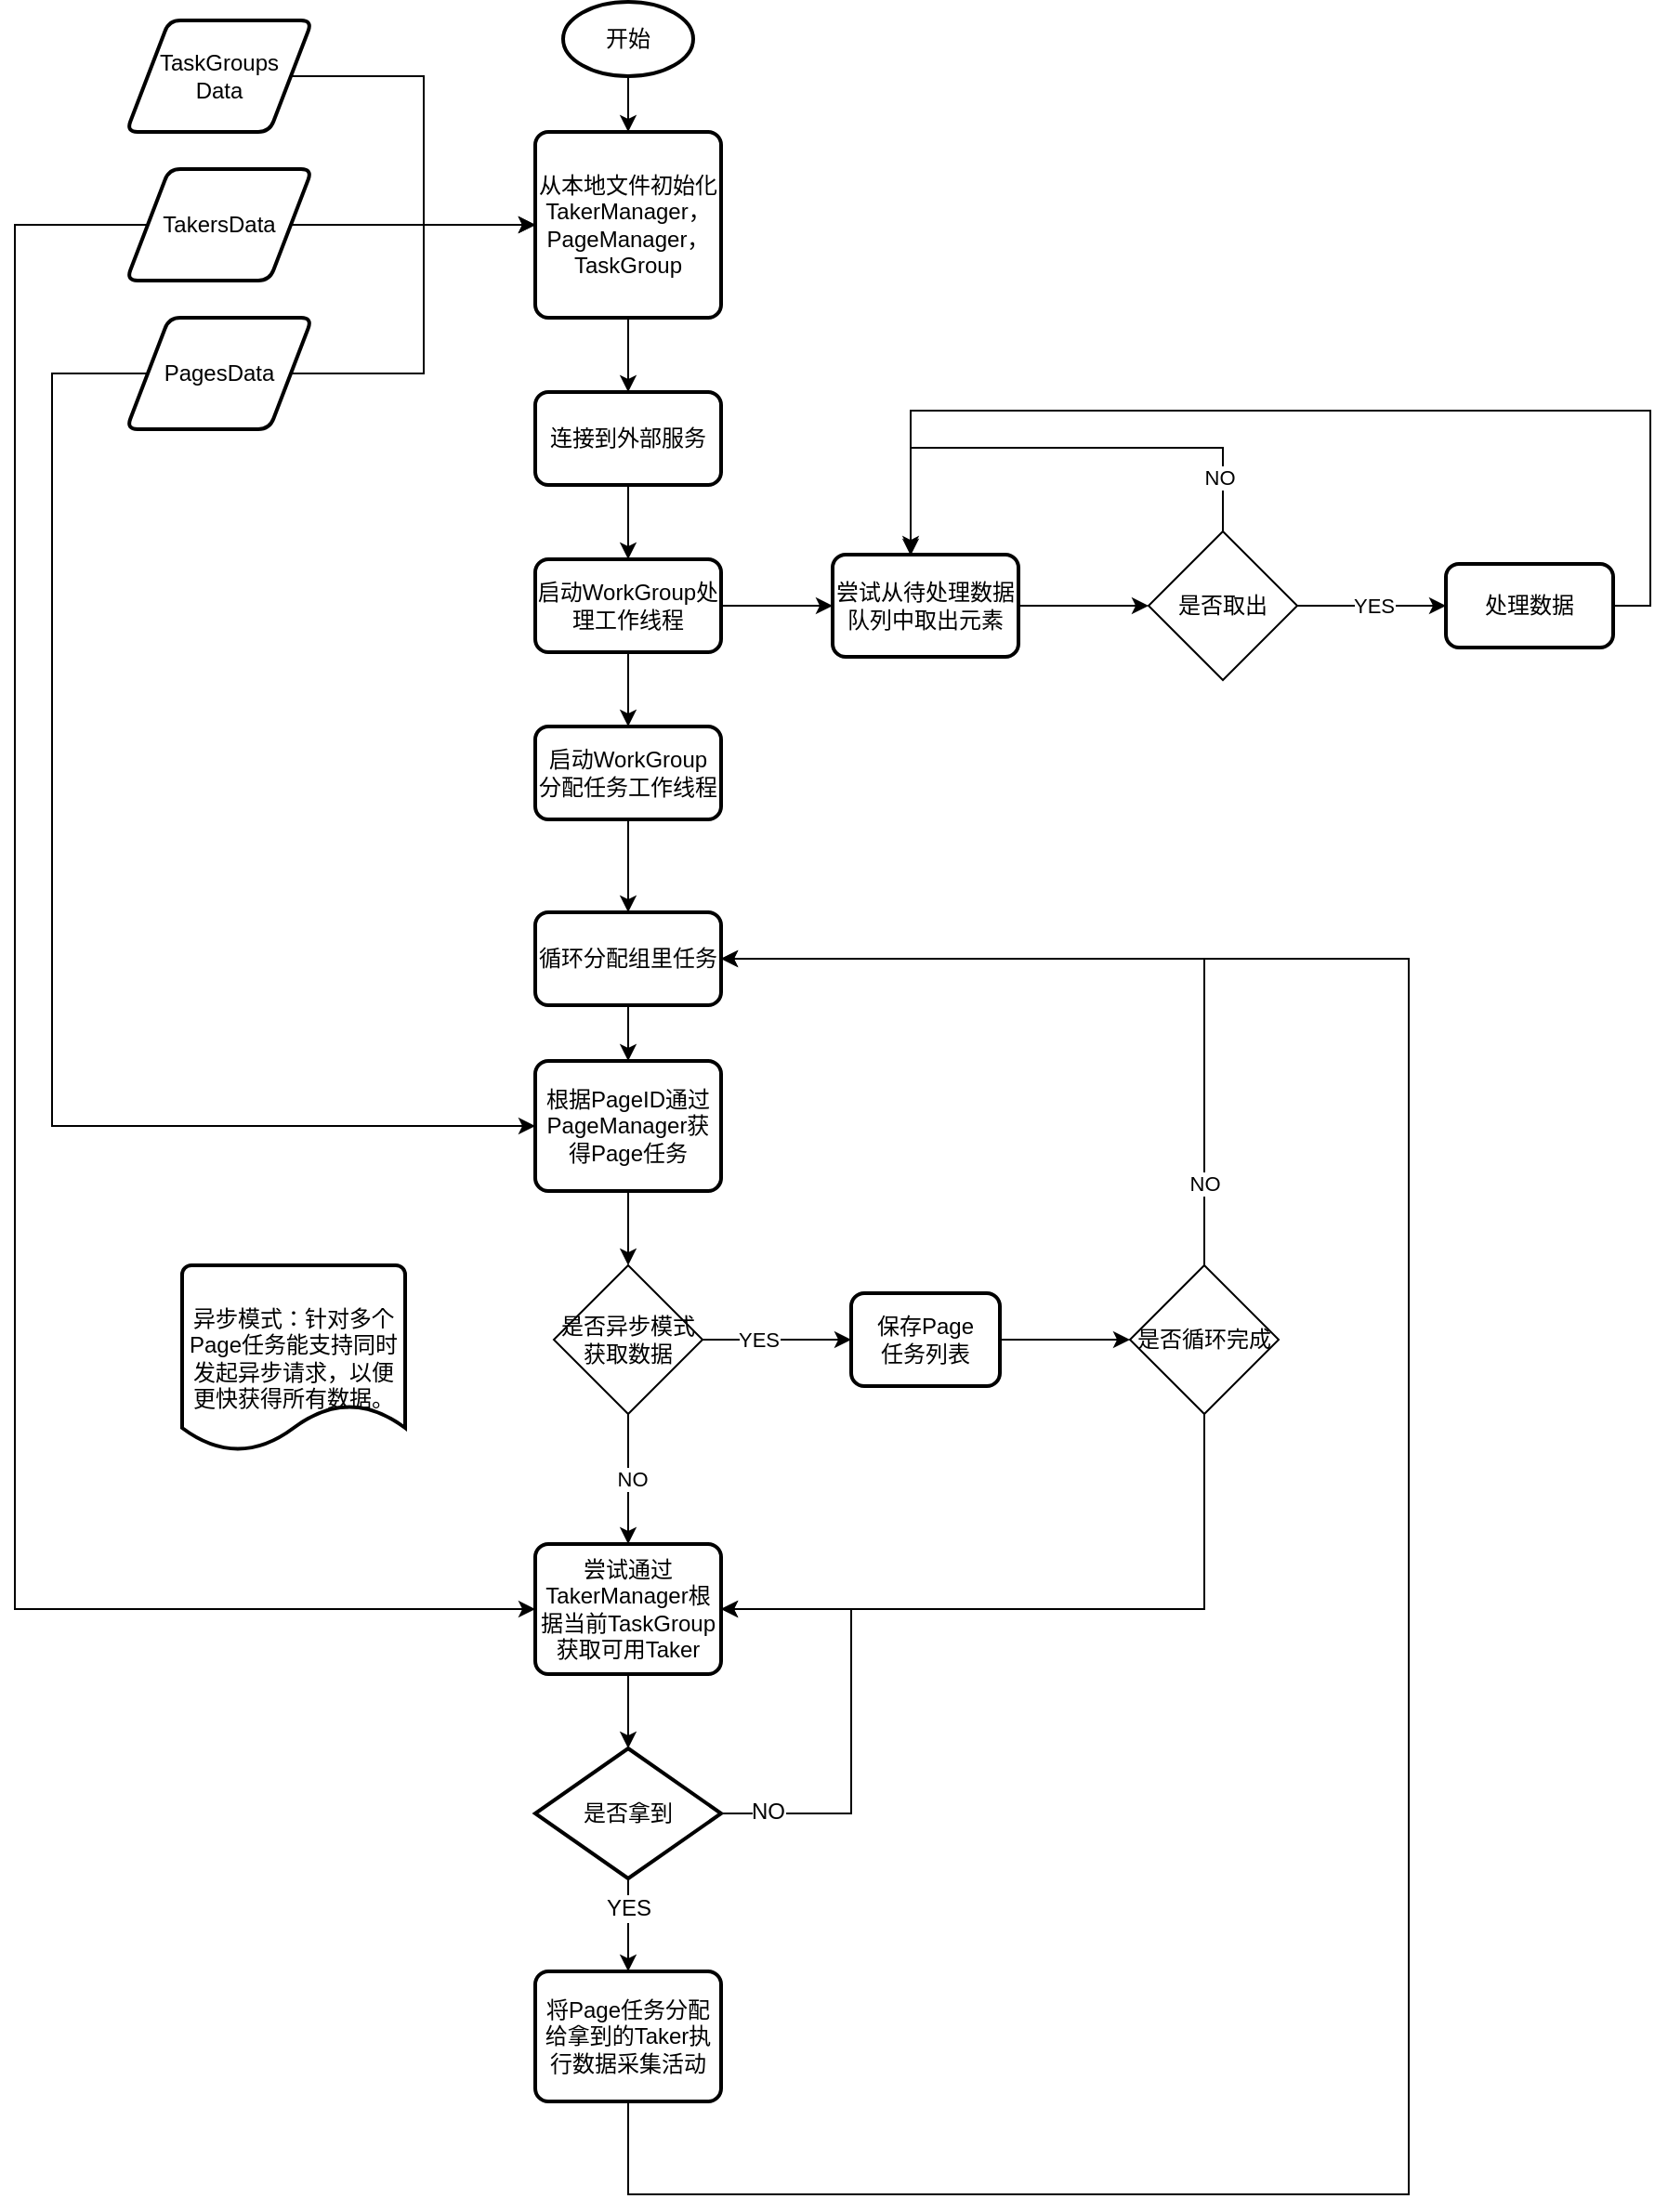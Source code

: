 <mxfile version="14.1.8" type="device" pages="9"><diagram id="C5RBs43oDa-KdzZeNtuy" name="采集控制流程"><mxGraphModel dx="1222" dy="641" grid="1" gridSize="10" guides="1" tooltips="1" connect="1" arrows="1" fold="1" page="1" pageScale="1" pageWidth="827" pageHeight="1169" math="0" shadow="0"><root><mxCell id="WIyWlLk6GJQsqaUBKTNV-0"/><mxCell id="WIyWlLk6GJQsqaUBKTNV-1" parent="WIyWlLk6GJQsqaUBKTNV-0"/><mxCell id="UZ3TIBLTQS_dJuXPeL5W-3" style="edgeStyle=orthogonalEdgeStyle;rounded=0;orthogonalLoop=1;jettySize=auto;html=1;exitX=0.5;exitY=1;exitDx=0;exitDy=0;exitPerimeter=0;entryX=0.5;entryY=0;entryDx=0;entryDy=0;" parent="WIyWlLk6GJQsqaUBKTNV-1" source="UZ3TIBLTQS_dJuXPeL5W-0" target="UZ3TIBLTQS_dJuXPeL5W-1" edge="1"><mxGeometry relative="1" as="geometry"/></mxCell><mxCell id="UZ3TIBLTQS_dJuXPeL5W-0" value="开始" style="strokeWidth=2;html=1;shape=mxgraph.flowchart.start_2;whiteSpace=wrap;" parent="WIyWlLk6GJQsqaUBKTNV-1" vertex="1"><mxGeometry x="315" y="30" width="70" height="40" as="geometry"/></mxCell><mxCell id="UZ3TIBLTQS_dJuXPeL5W-6" style="edgeStyle=orthogonalEdgeStyle;rounded=0;orthogonalLoop=1;jettySize=auto;html=1;exitX=0.5;exitY=1;exitDx=0;exitDy=0;entryX=0.5;entryY=0;entryDx=0;entryDy=0;" parent="WIyWlLk6GJQsqaUBKTNV-1" source="UZ3TIBLTQS_dJuXPeL5W-1" target="UZ3TIBLTQS_dJuXPeL5W-4" edge="1"><mxGeometry relative="1" as="geometry"/></mxCell><mxCell id="UZ3TIBLTQS_dJuXPeL5W-1" value="从本地文件初始化TakerManager，PageManager，TaskGroup" style="rounded=1;whiteSpace=wrap;html=1;absoluteArcSize=1;arcSize=14;strokeWidth=2;" parent="WIyWlLk6GJQsqaUBKTNV-1" vertex="1"><mxGeometry x="300" y="100" width="100" height="100" as="geometry"/></mxCell><mxCell id="L6I1wIQOH2HrOUwNeWIl-1" style="edgeStyle=orthogonalEdgeStyle;rounded=0;orthogonalLoop=1;jettySize=auto;html=1;exitX=0.5;exitY=1;exitDx=0;exitDy=0;entryX=0.5;entryY=0;entryDx=0;entryDy=0;" edge="1" parent="WIyWlLk6GJQsqaUBKTNV-1" source="UZ3TIBLTQS_dJuXPeL5W-4" target="L6I1wIQOH2HrOUwNeWIl-0"><mxGeometry relative="1" as="geometry"/></mxCell><mxCell id="UZ3TIBLTQS_dJuXPeL5W-4" value="连接到外部服务" style="rounded=1;whiteSpace=wrap;html=1;absoluteArcSize=1;arcSize=14;strokeWidth=2;" parent="WIyWlLk6GJQsqaUBKTNV-1" vertex="1"><mxGeometry x="300" y="240" width="100" height="50" as="geometry"/></mxCell><mxCell id="n7_p6rtyUHWvbLUiibL5-5" style="edgeStyle=orthogonalEdgeStyle;rounded=0;orthogonalLoop=1;jettySize=auto;html=1;exitX=0.5;exitY=1;exitDx=0;exitDy=0;entryX=0.5;entryY=0;entryDx=0;entryDy=0;" parent="WIyWlLk6GJQsqaUBKTNV-1" source="UZ3TIBLTQS_dJuXPeL5W-5" target="n7_p6rtyUHWvbLUiibL5-4" edge="1"><mxGeometry relative="1" as="geometry"/></mxCell><mxCell id="UZ3TIBLTQS_dJuXPeL5W-5" value="启动WorkGroup&lt;br&gt;分配任务工作线程" style="rounded=1;whiteSpace=wrap;html=1;absoluteArcSize=1;arcSize=14;strokeWidth=2;" parent="WIyWlLk6GJQsqaUBKTNV-1" vertex="1"><mxGeometry x="300" y="420" width="100" height="50" as="geometry"/></mxCell><mxCell id="vbHlAzTgmcP7SMVzHsdD-3" style="edgeStyle=orthogonalEdgeStyle;rounded=0;orthogonalLoop=1;jettySize=auto;html=1;exitX=0.5;exitY=1;exitDx=0;exitDy=0;entryX=0.5;entryY=0;entryDx=0;entryDy=0;" parent="WIyWlLk6GJQsqaUBKTNV-1" source="UZ3TIBLTQS_dJuXPeL5W-8" target="vbHlAzTgmcP7SMVzHsdD-0" edge="1"><mxGeometry relative="1" as="geometry"/></mxCell><mxCell id="UZ3TIBLTQS_dJuXPeL5W-8" value="根据PageID通过PageManager获得Page任务" style="rounded=1;whiteSpace=wrap;html=1;absoluteArcSize=1;arcSize=14;strokeWidth=2;" parent="WIyWlLk6GJQsqaUBKTNV-1" vertex="1"><mxGeometry x="300" y="600" width="100" height="70" as="geometry"/></mxCell><mxCell id="Z1CmX_C6ZEr_HyNng9Zh-5" style="edgeStyle=orthogonalEdgeStyle;rounded=0;orthogonalLoop=1;jettySize=auto;html=1;exitX=0;exitY=0.5;exitDx=0;exitDy=0;entryX=0;entryY=0.5;entryDx=0;entryDy=0;" parent="WIyWlLk6GJQsqaUBKTNV-1" source="UZ3TIBLTQS_dJuXPeL5W-10" target="UZ3TIBLTQS_dJuXPeL5W-8" edge="1"><mxGeometry relative="1" as="geometry"><Array as="points"><mxPoint x="40" y="230"/><mxPoint x="40" y="635"/></Array></mxGeometry></mxCell><mxCell id="sytHTwuRZ3MuT53PnnYa-7" style="edgeStyle=orthogonalEdgeStyle;rounded=0;orthogonalLoop=1;jettySize=auto;html=1;exitX=1;exitY=0.5;exitDx=0;exitDy=0;entryX=0;entryY=0.5;entryDx=0;entryDy=0;" parent="WIyWlLk6GJQsqaUBKTNV-1" source="UZ3TIBLTQS_dJuXPeL5W-10" target="UZ3TIBLTQS_dJuXPeL5W-1" edge="1"><mxGeometry relative="1" as="geometry"/></mxCell><mxCell id="UZ3TIBLTQS_dJuXPeL5W-10" value="PagesData" style="shape=parallelogram;html=1;strokeWidth=2;perimeter=parallelogramPerimeter;whiteSpace=wrap;rounded=1;arcSize=12;size=0.23;" parent="WIyWlLk6GJQsqaUBKTNV-1" vertex="1"><mxGeometry x="80" y="200" width="100" height="60" as="geometry"/></mxCell><mxCell id="UZ3TIBLTQS_dJuXPeL5W-18" style="edgeStyle=orthogonalEdgeStyle;rounded=0;orthogonalLoop=1;jettySize=auto;html=1;exitX=0.5;exitY=1;exitDx=0;exitDy=0;entryX=0.5;entryY=0;entryDx=0;entryDy=0;entryPerimeter=0;" parent="WIyWlLk6GJQsqaUBKTNV-1" source="UZ3TIBLTQS_dJuXPeL5W-15" target="UZ3TIBLTQS_dJuXPeL5W-17" edge="1"><mxGeometry relative="1" as="geometry"/></mxCell><mxCell id="UZ3TIBLTQS_dJuXPeL5W-15" value="尝试通过TakerManager根据当前TaskGroup获取可用Taker" style="rounded=1;whiteSpace=wrap;html=1;absoluteArcSize=1;arcSize=14;strokeWidth=2;" parent="WIyWlLk6GJQsqaUBKTNV-1" vertex="1"><mxGeometry x="300" y="860" width="100" height="70" as="geometry"/></mxCell><mxCell id="UZ3TIBLTQS_dJuXPeL5W-19" style="edgeStyle=orthogonalEdgeStyle;rounded=0;orthogonalLoop=1;jettySize=auto;html=1;exitX=1;exitY=0.5;exitDx=0;exitDy=0;exitPerimeter=0;entryX=1;entryY=0.5;entryDx=0;entryDy=0;" parent="WIyWlLk6GJQsqaUBKTNV-1" source="UZ3TIBLTQS_dJuXPeL5W-17" target="UZ3TIBLTQS_dJuXPeL5W-15" edge="1"><mxGeometry relative="1" as="geometry"><Array as="points"><mxPoint x="470" y="1005"/><mxPoint x="470" y="895"/></Array></mxGeometry></mxCell><mxCell id="57HcuIjS99NK63nToQ9V-0" value="NO" style="edgeLabel;html=1;align=center;verticalAlign=middle;resizable=0;points=[];fontSize=12;" parent="UZ3TIBLTQS_dJuXPeL5W-19" vertex="1" connectable="0"><mxGeometry x="-0.8" y="1" relative="1" as="geometry"><mxPoint as="offset"/></mxGeometry></mxCell><mxCell id="57HcuIjS99NK63nToQ9V-7" style="edgeStyle=orthogonalEdgeStyle;rounded=0;orthogonalLoop=1;jettySize=auto;html=1;exitX=0.5;exitY=1;exitDx=0;exitDy=0;exitPerimeter=0;fontSize=12;" parent="WIyWlLk6GJQsqaUBKTNV-1" source="UZ3TIBLTQS_dJuXPeL5W-17" target="UZ3TIBLTQS_dJuXPeL5W-22" edge="1"><mxGeometry relative="1" as="geometry"/></mxCell><mxCell id="57HcuIjS99NK63nToQ9V-10" value="YES" style="edgeLabel;html=1;align=center;verticalAlign=middle;resizable=0;points=[];fontSize=12;" parent="57HcuIjS99NK63nToQ9V-7" vertex="1" connectable="0"><mxGeometry x="-0.354" relative="1" as="geometry"><mxPoint as="offset"/></mxGeometry></mxCell><mxCell id="UZ3TIBLTQS_dJuXPeL5W-17" value="是否拿到" style="strokeWidth=2;html=1;shape=mxgraph.flowchart.decision;whiteSpace=wrap;" parent="WIyWlLk6GJQsqaUBKTNV-1" vertex="1"><mxGeometry x="300" y="970" width="100" height="70" as="geometry"/></mxCell><mxCell id="n7_p6rtyUHWvbLUiibL5-3" style="edgeStyle=orthogonalEdgeStyle;rounded=0;orthogonalLoop=1;jettySize=auto;html=1;exitX=0.5;exitY=1;exitDx=0;exitDy=0;entryX=1;entryY=0.5;entryDx=0;entryDy=0;" parent="WIyWlLk6GJQsqaUBKTNV-1" source="UZ3TIBLTQS_dJuXPeL5W-22" target="n7_p6rtyUHWvbLUiibL5-4" edge="1"><mxGeometry relative="1" as="geometry"><mxPoint x="350" y="1070" as="targetPoint"/><Array as="points"><mxPoint x="350" y="1210"/><mxPoint x="770" y="1210"/><mxPoint x="770" y="545"/></Array></mxGeometry></mxCell><mxCell id="UZ3TIBLTQS_dJuXPeL5W-22" value="将Page任务分配给拿到的Taker执行数据采集活动" style="rounded=1;whiteSpace=wrap;html=1;absoluteArcSize=1;arcSize=14;strokeWidth=2;" parent="WIyWlLk6GJQsqaUBKTNV-1" vertex="1"><mxGeometry x="300" y="1090" width="100" height="70" as="geometry"/></mxCell><mxCell id="Z1CmX_C6ZEr_HyNng9Zh-2" style="edgeStyle=orthogonalEdgeStyle;rounded=0;orthogonalLoop=1;jettySize=auto;html=1;exitX=1;exitY=0.5;exitDx=0;exitDy=0;entryX=0;entryY=0.5;entryDx=0;entryDy=0;" parent="WIyWlLk6GJQsqaUBKTNV-1" source="n7_p6rtyUHWvbLUiibL5-0" target="UZ3TIBLTQS_dJuXPeL5W-1" edge="1"><mxGeometry relative="1" as="geometry"><mxPoint x="280" y="150" as="targetPoint"/></mxGeometry></mxCell><mxCell id="Z1CmX_C6ZEr_HyNng9Zh-6" style="edgeStyle=orthogonalEdgeStyle;rounded=0;orthogonalLoop=1;jettySize=auto;html=1;exitX=0;exitY=0.5;exitDx=0;exitDy=0;entryX=0;entryY=0.5;entryDx=0;entryDy=0;" parent="WIyWlLk6GJQsqaUBKTNV-1" source="n7_p6rtyUHWvbLUiibL5-0" target="UZ3TIBLTQS_dJuXPeL5W-15" edge="1"><mxGeometry relative="1" as="geometry"><Array as="points"><mxPoint x="20" y="150"/><mxPoint x="20" y="895"/></Array></mxGeometry></mxCell><mxCell id="n7_p6rtyUHWvbLUiibL5-0" value="TakersData" style="shape=parallelogram;html=1;strokeWidth=2;perimeter=parallelogramPerimeter;whiteSpace=wrap;rounded=1;arcSize=12;size=0.23;" parent="WIyWlLk6GJQsqaUBKTNV-1" vertex="1"><mxGeometry x="80" y="120" width="100" height="60" as="geometry"/></mxCell><mxCell id="vbHlAzTgmcP7SMVzHsdD-2" style="edgeStyle=orthogonalEdgeStyle;rounded=0;orthogonalLoop=1;jettySize=auto;html=1;exitX=0.5;exitY=1;exitDx=0;exitDy=0;entryX=0.5;entryY=0;entryDx=0;entryDy=0;" parent="WIyWlLk6GJQsqaUBKTNV-1" source="n7_p6rtyUHWvbLUiibL5-4" target="UZ3TIBLTQS_dJuXPeL5W-8" edge="1"><mxGeometry relative="1" as="geometry"/></mxCell><mxCell id="n7_p6rtyUHWvbLUiibL5-4" value="&lt;span&gt;循环分配组里任务&lt;/span&gt;" style="rounded=1;whiteSpace=wrap;html=1;absoluteArcSize=1;arcSize=14;strokeWidth=2;" parent="WIyWlLk6GJQsqaUBKTNV-1" vertex="1"><mxGeometry x="300" y="520" width="100" height="50" as="geometry"/></mxCell><mxCell id="sytHTwuRZ3MuT53PnnYa-5" style="edgeStyle=orthogonalEdgeStyle;rounded=0;orthogonalLoop=1;jettySize=auto;html=1;exitX=1;exitY=0.5;exitDx=0;exitDy=0;entryX=0;entryY=0.5;entryDx=0;entryDy=0;" parent="WIyWlLk6GJQsqaUBKTNV-1" source="Z1CmX_C6ZEr_HyNng9Zh-0" target="UZ3TIBLTQS_dJuXPeL5W-1" edge="1"><mxGeometry relative="1" as="geometry"/></mxCell><mxCell id="Z1CmX_C6ZEr_HyNng9Zh-0" value="TaskGroups&lt;br&gt;Data" style="shape=parallelogram;html=1;strokeWidth=2;perimeter=parallelogramPerimeter;whiteSpace=wrap;rounded=1;arcSize=12;size=0.23;" parent="WIyWlLk6GJQsqaUBKTNV-1" vertex="1"><mxGeometry x="80" y="40" width="100" height="60" as="geometry"/></mxCell><mxCell id="vbHlAzTgmcP7SMVzHsdD-5" style="edgeStyle=orthogonalEdgeStyle;rounded=0;orthogonalLoop=1;jettySize=auto;html=1;exitX=1;exitY=0.5;exitDx=0;exitDy=0;entryX=0;entryY=0.5;entryDx=0;entryDy=0;" parent="WIyWlLk6GJQsqaUBKTNV-1" source="vbHlAzTgmcP7SMVzHsdD-0" target="vbHlAzTgmcP7SMVzHsdD-4" edge="1"><mxGeometry relative="1" as="geometry"><Array as="points"><mxPoint x="440" y="750"/><mxPoint x="440" y="750"/></Array></mxGeometry></mxCell><mxCell id="vbHlAzTgmcP7SMVzHsdD-12" value="YES" style="edgeLabel;html=1;align=center;verticalAlign=middle;resizable=0;points=[];" parent="vbHlAzTgmcP7SMVzHsdD-5" vertex="1" connectable="0"><mxGeometry x="-0.706" y="1" relative="1" as="geometry"><mxPoint x="18" y="1" as="offset"/></mxGeometry></mxCell><mxCell id="vbHlAzTgmcP7SMVzHsdD-11" style="edgeStyle=orthogonalEdgeStyle;rounded=0;orthogonalLoop=1;jettySize=auto;html=1;exitX=0.5;exitY=1;exitDx=0;exitDy=0;" parent="WIyWlLk6GJQsqaUBKTNV-1" source="vbHlAzTgmcP7SMVzHsdD-0" target="UZ3TIBLTQS_dJuXPeL5W-15" edge="1"><mxGeometry relative="1" as="geometry"><Array as="points"><mxPoint x="350" y="820"/><mxPoint x="350" y="820"/></Array></mxGeometry></mxCell><mxCell id="vbHlAzTgmcP7SMVzHsdD-13" value="NO" style="edgeLabel;html=1;align=center;verticalAlign=middle;resizable=0;points=[];" parent="vbHlAzTgmcP7SMVzHsdD-11" vertex="1" connectable="0"><mxGeometry x="-0.009" y="2" relative="1" as="geometry"><mxPoint as="offset"/></mxGeometry></mxCell><mxCell id="vbHlAzTgmcP7SMVzHsdD-0" value="是否异步模式获取数据" style="rhombus;whiteSpace=wrap;html=1;" parent="WIyWlLk6GJQsqaUBKTNV-1" vertex="1"><mxGeometry x="310" y="710" width="80" height="80" as="geometry"/></mxCell><mxCell id="vbHlAzTgmcP7SMVzHsdD-9" style="edgeStyle=orthogonalEdgeStyle;rounded=0;orthogonalLoop=1;jettySize=auto;html=1;exitX=1;exitY=0.5;exitDx=0;exitDy=0;" parent="WIyWlLk6GJQsqaUBKTNV-1" source="vbHlAzTgmcP7SMVzHsdD-4" target="vbHlAzTgmcP7SMVzHsdD-6" edge="1"><mxGeometry relative="1" as="geometry"/></mxCell><mxCell id="vbHlAzTgmcP7SMVzHsdD-4" value="保存Page&lt;br&gt;任务列表" style="rounded=1;whiteSpace=wrap;html=1;absoluteArcSize=1;arcSize=14;strokeWidth=2;" parent="WIyWlLk6GJQsqaUBKTNV-1" vertex="1"><mxGeometry x="470" y="725" width="80" height="50" as="geometry"/></mxCell><mxCell id="vbHlAzTgmcP7SMVzHsdD-7" style="edgeStyle=orthogonalEdgeStyle;rounded=0;orthogonalLoop=1;jettySize=auto;html=1;exitX=0.5;exitY=0;exitDx=0;exitDy=0;entryX=1;entryY=0.5;entryDx=0;entryDy=0;" parent="WIyWlLk6GJQsqaUBKTNV-1" source="vbHlAzTgmcP7SMVzHsdD-6" target="n7_p6rtyUHWvbLUiibL5-4" edge="1"><mxGeometry relative="1" as="geometry"/></mxCell><mxCell id="vbHlAzTgmcP7SMVzHsdD-8" value="NO" style="edgeLabel;html=1;align=center;verticalAlign=middle;resizable=0;points=[];" parent="vbHlAzTgmcP7SMVzHsdD-7" vertex="1" connectable="0"><mxGeometry x="-0.793" relative="1" as="geometry"><mxPoint as="offset"/></mxGeometry></mxCell><mxCell id="vbHlAzTgmcP7SMVzHsdD-10" style="edgeStyle=orthogonalEdgeStyle;rounded=0;orthogonalLoop=1;jettySize=auto;html=1;exitX=0.5;exitY=1;exitDx=0;exitDy=0;entryX=1;entryY=0.5;entryDx=0;entryDy=0;" parent="WIyWlLk6GJQsqaUBKTNV-1" source="vbHlAzTgmcP7SMVzHsdD-6" target="UZ3TIBLTQS_dJuXPeL5W-15" edge="1"><mxGeometry relative="1" as="geometry"/></mxCell><mxCell id="vbHlAzTgmcP7SMVzHsdD-6" value="是否循环完成" style="rhombus;whiteSpace=wrap;html=1;" parent="WIyWlLk6GJQsqaUBKTNV-1" vertex="1"><mxGeometry x="620" y="710" width="80" height="80" as="geometry"/></mxCell><mxCell id="vbHlAzTgmcP7SMVzHsdD-14" value="异步模式：针对多个Page任务能支持同时发起异步请求，以便更快获得所有数据。" style="strokeWidth=2;html=1;shape=mxgraph.flowchart.document2;whiteSpace=wrap;size=0.25;" parent="WIyWlLk6GJQsqaUBKTNV-1" vertex="1"><mxGeometry x="110" y="710" width="120" height="100" as="geometry"/></mxCell><mxCell id="L6I1wIQOH2HrOUwNeWIl-2" style="edgeStyle=orthogonalEdgeStyle;rounded=0;orthogonalLoop=1;jettySize=auto;html=1;exitX=0.5;exitY=1;exitDx=0;exitDy=0;entryX=0.5;entryY=0;entryDx=0;entryDy=0;" edge="1" parent="WIyWlLk6GJQsqaUBKTNV-1" source="L6I1wIQOH2HrOUwNeWIl-0" target="UZ3TIBLTQS_dJuXPeL5W-5"><mxGeometry relative="1" as="geometry"/></mxCell><mxCell id="L6I1wIQOH2HrOUwNeWIl-7" style="edgeStyle=orthogonalEdgeStyle;rounded=0;orthogonalLoop=1;jettySize=auto;html=1;exitX=1;exitY=0.5;exitDx=0;exitDy=0;entryX=0;entryY=0.5;entryDx=0;entryDy=0;" edge="1" parent="WIyWlLk6GJQsqaUBKTNV-1" source="L6I1wIQOH2HrOUwNeWIl-0" target="L6I1wIQOH2HrOUwNeWIl-3"><mxGeometry relative="1" as="geometry"/></mxCell><mxCell id="L6I1wIQOH2HrOUwNeWIl-0" value="启动WorkGroup处理工作线程" style="rounded=1;whiteSpace=wrap;html=1;absoluteArcSize=1;arcSize=14;strokeWidth=2;" vertex="1" parent="WIyWlLk6GJQsqaUBKTNV-1"><mxGeometry x="300" y="330" width="100" height="50" as="geometry"/></mxCell><mxCell id="L6I1wIQOH2HrOUwNeWIl-8" style="edgeStyle=orthogonalEdgeStyle;rounded=0;orthogonalLoop=1;jettySize=auto;html=1;exitX=1;exitY=0.5;exitDx=0;exitDy=0;entryX=0;entryY=0.5;entryDx=0;entryDy=0;" edge="1" parent="WIyWlLk6GJQsqaUBKTNV-1" source="L6I1wIQOH2HrOUwNeWIl-3" target="L6I1wIQOH2HrOUwNeWIl-4"><mxGeometry relative="1" as="geometry"/></mxCell><mxCell id="L6I1wIQOH2HrOUwNeWIl-3" value="尝试从待处理数据队列中取出元素" style="rounded=1;whiteSpace=wrap;html=1;absoluteArcSize=1;arcSize=14;strokeWidth=2;" vertex="1" parent="WIyWlLk6GJQsqaUBKTNV-1"><mxGeometry x="460" y="327.5" width="100" height="55" as="geometry"/></mxCell><mxCell id="L6I1wIQOH2HrOUwNeWIl-5" style="edgeStyle=orthogonalEdgeStyle;rounded=0;orthogonalLoop=1;jettySize=auto;html=1;exitX=0.5;exitY=0;exitDx=0;exitDy=0;entryX=0.42;entryY=-0.018;entryDx=0;entryDy=0;entryPerimeter=0;" edge="1" parent="WIyWlLk6GJQsqaUBKTNV-1" source="L6I1wIQOH2HrOUwNeWIl-4" target="L6I1wIQOH2HrOUwNeWIl-3"><mxGeometry relative="1" as="geometry"><Array as="points"><mxPoint x="670" y="270"/><mxPoint x="502" y="270"/></Array></mxGeometry></mxCell><mxCell id="L6I1wIQOH2HrOUwNeWIl-6" value="NO" style="edgeLabel;html=1;align=center;verticalAlign=middle;resizable=0;points=[];" vertex="1" connectable="0" parent="L6I1wIQOH2HrOUwNeWIl-5"><mxGeometry x="-0.665" y="-2" relative="1" as="geometry"><mxPoint x="-2" y="18" as="offset"/></mxGeometry></mxCell><mxCell id="L6I1wIQOH2HrOUwNeWIl-12" style="edgeStyle=orthogonalEdgeStyle;rounded=0;orthogonalLoop=1;jettySize=auto;html=1;exitX=1;exitY=0.5;exitDx=0;exitDy=0;entryX=0;entryY=0.5;entryDx=0;entryDy=0;" edge="1" parent="WIyWlLk6GJQsqaUBKTNV-1" source="L6I1wIQOH2HrOUwNeWIl-4" target="L6I1wIQOH2HrOUwNeWIl-9"><mxGeometry relative="1" as="geometry"><Array as="points"><mxPoint x="760" y="355"/><mxPoint x="760" y="355"/></Array></mxGeometry></mxCell><mxCell id="L6I1wIQOH2HrOUwNeWIl-13" value="YES" style="edgeLabel;html=1;align=center;verticalAlign=middle;resizable=0;points=[];" vertex="1" connectable="0" parent="L6I1wIQOH2HrOUwNeWIl-12"><mxGeometry x="-0.24" y="-1" relative="1" as="geometry"><mxPoint x="10" y="-1" as="offset"/></mxGeometry></mxCell><mxCell id="L6I1wIQOH2HrOUwNeWIl-4" value="是否取出" style="rhombus;whiteSpace=wrap;html=1;" vertex="1" parent="WIyWlLk6GJQsqaUBKTNV-1"><mxGeometry x="630" y="315" width="80" height="80" as="geometry"/></mxCell><mxCell id="L6I1wIQOH2HrOUwNeWIl-15" style="edgeStyle=orthogonalEdgeStyle;rounded=0;orthogonalLoop=1;jettySize=auto;html=1;exitX=1;exitY=0.5;exitDx=0;exitDy=0;entryX=0.42;entryY=0.009;entryDx=0;entryDy=0;entryPerimeter=0;" edge="1" parent="WIyWlLk6GJQsqaUBKTNV-1" source="L6I1wIQOH2HrOUwNeWIl-9" target="L6I1wIQOH2HrOUwNeWIl-3"><mxGeometry relative="1" as="geometry"><Array as="points"><mxPoint x="900" y="355"/><mxPoint x="900" y="250"/><mxPoint x="502" y="250"/></Array></mxGeometry></mxCell><mxCell id="L6I1wIQOH2HrOUwNeWIl-9" value="处理数据" style="rounded=1;whiteSpace=wrap;html=1;absoluteArcSize=1;arcSize=14;strokeWidth=2;" vertex="1" parent="WIyWlLk6GJQsqaUBKTNV-1"><mxGeometry x="790" y="332.5" width="90" height="45" as="geometry"/></mxCell></root></mxGraphModel></diagram><diagram id="WEyUdzajcBq6vqUwWrMW" name="Taker采集数据流程"><mxGraphModel dx="2864" dy="2237" grid="1" gridSize="10" guides="1" tooltips="1" connect="1" arrows="1" fold="1" page="1" pageScale="1" pageWidth="827" pageHeight="1169" math="0" shadow="0"><root><mxCell id="ZaUsfXkcFRlvACKT7LFq-0"/><mxCell id="ZaUsfXkcFRlvACKT7LFq-1" parent="ZaUsfXkcFRlvACKT7LFq-0"/><mxCell id="xgVJnmbIDdsKQfzN1I1r-6" style="edgeStyle=orthogonalEdgeStyle;rounded=0;orthogonalLoop=1;jettySize=auto;html=1;exitX=0.5;exitY=1;exitDx=0;exitDy=0;exitPerimeter=0;fontSize=12;" parent="ZaUsfXkcFRlvACKT7LFq-1" source="xgVJnmbIDdsKQfzN1I1r-3" target="xgVJnmbIDdsKQfzN1I1r-4" edge="1"><mxGeometry relative="1" as="geometry"/></mxCell><mxCell id="xgVJnmbIDdsKQfzN1I1r-3" value="&lt;font style=&quot;font-size: 12px&quot;&gt;开始&lt;/font&gt;" style="strokeWidth=2;html=1;shape=mxgraph.flowchart.start_2;whiteSpace=wrap;fontSize=18;" parent="ZaUsfXkcFRlvACKT7LFq-1" vertex="1"><mxGeometry x="225" y="-100" width="80" height="70" as="geometry"/></mxCell><mxCell id="rDKSKTf11mnLkdFmxc5J-12" style="edgeStyle=orthogonalEdgeStyle;rounded=0;orthogonalLoop=1;jettySize=auto;html=1;exitX=0.5;exitY=1;exitDx=0;exitDy=0;entryX=0.5;entryY=0;entryDx=0;entryDy=0;" parent="ZaUsfXkcFRlvACKT7LFq-1" source="xgVJnmbIDdsKQfzN1I1r-4" target="rDKSKTf11mnLkdFmxc5J-0" edge="1"><mxGeometry relative="1" as="geometry"/></mxCell><mxCell id="xgVJnmbIDdsKQfzN1I1r-4" value="&lt;font style=&quot;font-size: 12px;&quot;&gt;保存分配Page任务&lt;/font&gt;" style="rounded=1;whiteSpace=wrap;html=1;absoluteArcSize=1;arcSize=14;strokeWidth=2;fontSize=12;" parent="ZaUsfXkcFRlvACKT7LFq-1" vertex="1"><mxGeometry x="210" y="10" width="110" height="60" as="geometry"/></mxCell><mxCell id="xgVJnmbIDdsKQfzN1I1r-9" style="edgeStyle=orthogonalEdgeStyle;rounded=0;orthogonalLoop=1;jettySize=auto;html=1;exitX=0.5;exitY=1;exitDx=0;exitDy=0;entryX=0.5;entryY=0;entryDx=0;entryDy=0;entryPerimeter=0;fontSize=12;" parent="ZaUsfXkcFRlvACKT7LFq-1" source="xgVJnmbIDdsKQfzN1I1r-5" target="xgVJnmbIDdsKQfzN1I1r-8" edge="1"><mxGeometry relative="1" as="geometry"/></mxCell><mxCell id="xgVJnmbIDdsKQfzN1I1r-5" value="循环Page中&lt;br&gt;每一个基础任务BaseTask" style="rounded=1;whiteSpace=wrap;html=1;absoluteArcSize=1;arcSize=14;strokeWidth=2;fontSize=12;" parent="ZaUsfXkcFRlvACKT7LFq-1" vertex="1"><mxGeometry x="215" y="270" width="100" height="70" as="geometry"/></mxCell><mxCell id="xgVJnmbIDdsKQfzN1I1r-11" style="edgeStyle=orthogonalEdgeStyle;rounded=0;orthogonalLoop=1;jettySize=auto;html=1;exitX=1;exitY=0.5;exitDx=0;exitDy=0;exitPerimeter=0;entryX=0;entryY=0.5;entryDx=0;entryDy=0;fontSize=12;" parent="ZaUsfXkcFRlvACKT7LFq-1" source="xgVJnmbIDdsKQfzN1I1r-8" target="xgVJnmbIDdsKQfzN1I1r-10" edge="1"><mxGeometry relative="1" as="geometry"/></mxCell><mxCell id="xgVJnmbIDdsKQfzN1I1r-51" value="NO" style="edgeLabel;html=1;align=center;verticalAlign=middle;resizable=0;points=[];fontSize=12;" parent="xgVJnmbIDdsKQfzN1I1r-11" vertex="1" connectable="0"><mxGeometry x="-0.365" y="1" relative="1" as="geometry"><mxPoint as="offset"/></mxGeometry></mxCell><mxCell id="iSF0URauVqY8EJ7CMHif-1" style="edgeStyle=orthogonalEdgeStyle;rounded=0;orthogonalLoop=1;jettySize=auto;html=1;exitX=0;exitY=0.5;exitDx=0;exitDy=0;exitPerimeter=0;entryX=1;entryY=0.5;entryDx=0;entryDy=0;" parent="ZaUsfXkcFRlvACKT7LFq-1" source="xgVJnmbIDdsKQfzN1I1r-8" target="WpdQSmZYi1gO1WwjJDtc-0" edge="1"><mxGeometry relative="1" as="geometry"><mxPoint x="70" y="420" as="targetPoint"/></mxGeometry></mxCell><mxCell id="iSF0URauVqY8EJ7CMHif-2" value="YES" style="edgeLabel;html=1;align=center;verticalAlign=middle;resizable=0;points=[];" parent="iSF0URauVqY8EJ7CMHif-1" vertex="1" connectable="0"><mxGeometry x="-0.671" relative="1" as="geometry"><mxPoint x="-30" as="offset"/></mxGeometry></mxCell><mxCell id="xgVJnmbIDdsKQfzN1I1r-8" value="是否Push模式数据" style="strokeWidth=2;html=1;shape=mxgraph.flowchart.decision;whiteSpace=wrap;fontSize=12;" parent="ZaUsfXkcFRlvACKT7LFq-1" vertex="1"><mxGeometry x="210" y="380" width="110" height="80" as="geometry"/></mxCell><mxCell id="wNLIoll6W2vkY9qXhmkL-15" style="edgeStyle=orthogonalEdgeStyle;rounded=0;orthogonalLoop=1;jettySize=auto;html=1;exitX=1;exitY=0.5;exitDx=0;exitDy=0;fontSize=12;" parent="ZaUsfXkcFRlvACKT7LFq-1" source="xgVJnmbIDdsKQfzN1I1r-10" target="wNLIoll6W2vkY9qXhmkL-14" edge="1"><mxGeometry relative="1" as="geometry"/></mxCell><mxCell id="xgVJnmbIDdsKQfzN1I1r-10" value="根据任务url发起&lt;br&gt;异步请求获得数据" style="rounded=1;whiteSpace=wrap;html=1;absoluteArcSize=1;arcSize=14;strokeWidth=2;fontSize=12;" parent="ZaUsfXkcFRlvACKT7LFq-1" vertex="1"><mxGeometry x="450" y="390" width="100" height="60" as="geometry"/></mxCell><mxCell id="xgVJnmbIDdsKQfzN1I1r-42" style="edgeStyle=orthogonalEdgeStyle;rounded=0;orthogonalLoop=1;jettySize=auto;html=1;exitX=0.5;exitY=1;exitDx=0;exitDy=0;entryX=0.5;entryY=0;entryDx=0;entryDy=0;fontSize=12;" parent="ZaUsfXkcFRlvACKT7LFq-1" source="xgVJnmbIDdsKQfzN1I1r-20" target="xgVJnmbIDdsKQfzN1I1r-41" edge="1"><mxGeometry relative="1" as="geometry"/></mxCell><mxCell id="wNLIoll6W2vkY9qXhmkL-3" value="NO" style="edgeLabel;html=1;align=center;verticalAlign=middle;resizable=0;points=[];fontSize=12;" parent="xgVJnmbIDdsKQfzN1I1r-42" vertex="1" connectable="0"><mxGeometry x="-0.327" y="-1" relative="1" as="geometry"><mxPoint as="offset"/></mxGeometry></mxCell><mxCell id="wNLIoll6W2vkY9qXhmkL-1" style="edgeStyle=orthogonalEdgeStyle;rounded=0;orthogonalLoop=1;jettySize=auto;html=1;exitX=1;exitY=0.5;exitDx=0;exitDy=0;entryX=0;entryY=0.5;entryDx=0;entryDy=0;fontSize=12;" parent="ZaUsfXkcFRlvACKT7LFq-1" source="xgVJnmbIDdsKQfzN1I1r-20" target="xgVJnmbIDdsKQfzN1I1r-28" edge="1"><mxGeometry relative="1" as="geometry"/></mxCell><mxCell id="wNLIoll6W2vkY9qXhmkL-2" value="YES" style="edgeLabel;html=1;align=center;verticalAlign=middle;resizable=0;points=[];fontSize=12;" parent="wNLIoll6W2vkY9qXhmkL-1" vertex="1" connectable="0"><mxGeometry x="-0.2" y="1" relative="1" as="geometry"><mxPoint as="offset"/></mxGeometry></mxCell><mxCell id="xgVJnmbIDdsKQfzN1I1r-20" value="检查返回数据&lt;br&gt;是否为空" style="rhombus;whiteSpace=wrap;html=1;fontSize=12;" parent="ZaUsfXkcFRlvACKT7LFq-1" vertex="1"><mxGeometry x="770" y="770" width="100" height="80" as="geometry"/></mxCell><mxCell id="xgVJnmbIDdsKQfzN1I1r-37" style="edgeStyle=orthogonalEdgeStyle;rounded=0;orthogonalLoop=1;jettySize=auto;html=1;exitX=0.5;exitY=1;exitDx=0;exitDy=0;entryX=0.5;entryY=0;entryDx=0;entryDy=0;fontSize=12;" parent="ZaUsfXkcFRlvACKT7LFq-1" source="xgVJnmbIDdsKQfzN1I1r-22" target="xgVJnmbIDdsKQfzN1I1r-24" edge="1"><mxGeometry relative="1" as="geometry"><Array as="points"><mxPoint x="1140" y="1060"/></Array></mxGeometry></mxCell><mxCell id="xgVJnmbIDdsKQfzN1I1r-22" value="清除当前Page任务，通过TakerManager回收当前Taker" style="rounded=1;whiteSpace=wrap;html=1;absoluteArcSize=1;arcSize=14;strokeWidth=2;fontSize=12;" parent="ZaUsfXkcFRlvACKT7LFq-1" vertex="1"><mxGeometry x="1080" y="920" width="120" height="70" as="geometry"/></mxCell><mxCell id="wNLIoll6W2vkY9qXhmkL-27" style="edgeStyle=orthogonalEdgeStyle;rounded=0;orthogonalLoop=1;jettySize=auto;html=1;exitX=0.5;exitY=1;exitDx=0;exitDy=0;entryX=1;entryY=0.5;entryDx=0;entryDy=0;fontSize=12;" parent="ZaUsfXkcFRlvACKT7LFq-1" source="xgVJnmbIDdsKQfzN1I1r-24" target="wNLIoll6W2vkY9qXhmkL-28" edge="1"><mxGeometry relative="1" as="geometry"><mxPoint x="820" y="1270" as="targetPoint"/></mxGeometry></mxCell><mxCell id="xgVJnmbIDdsKQfzN1I1r-24" value="标明获取数据异常打包为待处理数据实体" style="rounded=1;whiteSpace=wrap;html=1;absoluteArcSize=1;arcSize=14;strokeWidth=2;fontSize=12;" parent="ZaUsfXkcFRlvACKT7LFq-1" vertex="1"><mxGeometry x="1085" y="1060" width="110" height="60" as="geometry"/></mxCell><mxCell id="xgVJnmbIDdsKQfzN1I1r-31" style="edgeStyle=orthogonalEdgeStyle;rounded=0;orthogonalLoop=1;jettySize=auto;html=1;exitX=1;exitY=0.5;exitDx=0;exitDy=0;fontSize=12;" parent="ZaUsfXkcFRlvACKT7LFq-1" source="xgVJnmbIDdsKQfzN1I1r-28" target="xgVJnmbIDdsKQfzN1I1r-29" edge="1"><mxGeometry relative="1" as="geometry"><mxPoint x="1090" y="810" as="targetPoint"/></mxGeometry></mxCell><mxCell id="xgVJnmbIDdsKQfzN1I1r-28" value="为空计数+1" style="rounded=1;whiteSpace=wrap;html=1;absoluteArcSize=1;arcSize=14;strokeWidth=2;fontSize=12;" parent="ZaUsfXkcFRlvACKT7LFq-1" vertex="1"><mxGeometry x="960" y="790" width="80" height="40" as="geometry"/></mxCell><mxCell id="xgVJnmbIDdsKQfzN1I1r-36" style="edgeStyle=orthogonalEdgeStyle;rounded=0;orthogonalLoop=1;jettySize=auto;html=1;exitX=0.5;exitY=1;exitDx=0;exitDy=0;entryX=0.5;entryY=0;entryDx=0;entryDy=0;fontSize=12;" parent="ZaUsfXkcFRlvACKT7LFq-1" source="xgVJnmbIDdsKQfzN1I1r-29" target="xgVJnmbIDdsKQfzN1I1r-22" edge="1"><mxGeometry relative="1" as="geometry"/></mxCell><mxCell id="wNLIoll6W2vkY9qXhmkL-4" value="YES" style="edgeLabel;html=1;align=center;verticalAlign=middle;resizable=0;points=[];fontSize=12;" parent="xgVJnmbIDdsKQfzN1I1r-36" vertex="1" connectable="0"><mxGeometry x="-0.36" relative="1" as="geometry"><mxPoint as="offset"/></mxGeometry></mxCell><mxCell id="xgVJnmbIDdsKQfzN1I1r-48" style="edgeStyle=orthogonalEdgeStyle;rounded=0;orthogonalLoop=1;jettySize=auto;html=1;exitX=1;exitY=0.5;exitDx=0;exitDy=0;entryX=1;entryY=0.5;entryDx=0;entryDy=0;fontSize=12;" parent="ZaUsfXkcFRlvACKT7LFq-1" source="xgVJnmbIDdsKQfzN1I1r-29" target="xgVJnmbIDdsKQfzN1I1r-24" edge="1"><mxGeometry relative="1" as="geometry"><Array as="points"><mxPoint x="1230" y="810"/><mxPoint x="1230" y="1090"/></Array></mxGeometry></mxCell><mxCell id="wNLIoll6W2vkY9qXhmkL-0" value="NO" style="edgeLabel;html=1;align=center;verticalAlign=middle;resizable=0;points=[];fontSize=12;" parent="xgVJnmbIDdsKQfzN1I1r-48" vertex="1" connectable="0"><mxGeometry x="-0.91" y="-1" relative="1" as="geometry"><mxPoint as="offset"/></mxGeometry></mxCell><mxCell id="xgVJnmbIDdsKQfzN1I1r-29" value="是否3次为空" style="rhombus;whiteSpace=wrap;html=1;fontSize=12;" parent="ZaUsfXkcFRlvACKT7LFq-1" vertex="1"><mxGeometry x="1100" y="770" width="80" height="80" as="geometry"/></mxCell><mxCell id="xgVJnmbIDdsKQfzN1I1r-38" value="结束" style="strokeWidth=2;html=1;shape=mxgraph.flowchart.terminator;whiteSpace=wrap;fontSize=12;" parent="ZaUsfXkcFRlvACKT7LFq-1" vertex="1"><mxGeometry x="215" y="1680" width="100" height="60" as="geometry"/></mxCell><mxCell id="xgVJnmbIDdsKQfzN1I1r-44" style="edgeStyle=orthogonalEdgeStyle;rounded=0;orthogonalLoop=1;jettySize=auto;html=1;exitX=1;exitY=0.5;exitDx=0;exitDy=0;entryX=0;entryY=0.5;entryDx=0;entryDy=0;fontSize=12;" parent="ZaUsfXkcFRlvACKT7LFq-1" source="xgVJnmbIDdsKQfzN1I1r-41" target="xgVJnmbIDdsKQfzN1I1r-22" edge="1"><mxGeometry relative="1" as="geometry"/></mxCell><mxCell id="xgVJnmbIDdsKQfzN1I1r-50" value="YES" style="edgeLabel;html=1;align=center;verticalAlign=middle;resizable=0;points=[];fontSize=12;" parent="xgVJnmbIDdsKQfzN1I1r-44" vertex="1" connectable="0"><mxGeometry x="-0.653" relative="1" as="geometry"><mxPoint as="offset"/></mxGeometry></mxCell><mxCell id="wNLIoll6W2vkY9qXhmkL-38" style="edgeStyle=orthogonalEdgeStyle;rounded=0;orthogonalLoop=1;jettySize=auto;html=1;exitX=0.5;exitY=1;exitDx=0;exitDy=0;entryX=0.5;entryY=0;entryDx=0;entryDy=0;fontSize=12;" parent="ZaUsfXkcFRlvACKT7LFq-1" source="xgVJnmbIDdsKQfzN1I1r-41" target="wNLIoll6W2vkY9qXhmkL-5" edge="1"><mxGeometry relative="1" as="geometry"/></mxCell><mxCell id="wNLIoll6W2vkY9qXhmkL-39" value="NO" style="edgeLabel;html=1;align=center;verticalAlign=middle;resizable=0;points=[];fontSize=12;" parent="wNLIoll6W2vkY9qXhmkL-38" vertex="1" connectable="0"><mxGeometry x="-0.211" y="2" relative="1" as="geometry"><mxPoint as="offset"/></mxGeometry></mxCell><mxCell id="xgVJnmbIDdsKQfzN1I1r-41" value="数据是否&lt;br&gt;为登出" style="rhombus;whiteSpace=wrap;html=1;fontSize=12;" parent="ZaUsfXkcFRlvACKT7LFq-1" vertex="1"><mxGeometry x="780" y="915" width="80" height="80" as="geometry"/></mxCell><mxCell id="wNLIoll6W2vkY9qXhmkL-31" style="edgeStyle=orthogonalEdgeStyle;rounded=0;orthogonalLoop=1;jettySize=auto;html=1;exitX=0.5;exitY=1;exitDx=0;exitDy=0;entryX=0.5;entryY=0;entryDx=0;entryDy=0;fontSize=12;" parent="ZaUsfXkcFRlvACKT7LFq-1" source="wNLIoll6W2vkY9qXhmkL-5" target="wNLIoll6W2vkY9qXhmkL-30" edge="1"><mxGeometry relative="1" as="geometry"/></mxCell><mxCell id="wNLIoll6W2vkY9qXhmkL-5" value="将获取的正常数据打包为待处理数据实体" style="rounded=1;whiteSpace=wrap;html=1;absoluteArcSize=1;arcSize=14;strokeWidth=2;fontSize=12;" parent="ZaUsfXkcFRlvACKT7LFq-1" vertex="1"><mxGeometry x="770" y="1060" width="100" height="60" as="geometry"/></mxCell><mxCell id="wNLIoll6W2vkY9qXhmkL-36" style="edgeStyle=orthogonalEdgeStyle;rounded=0;orthogonalLoop=1;jettySize=auto;html=1;exitX=0.5;exitY=1;exitDx=0;exitDy=0;entryX=1;entryY=0.5;entryDx=0;entryDy=0;fontSize=12;" parent="ZaUsfXkcFRlvACKT7LFq-1" source="wNLIoll6W2vkY9qXhmkL-10" target="wNLIoll6W2vkY9qXhmkL-28" edge="1"><mxGeometry relative="1" as="geometry"/></mxCell><mxCell id="wNLIoll6W2vkY9qXhmkL-10" value="异步设置Taker&lt;br&gt;等待间隔时间" style="rounded=1;whiteSpace=wrap;html=1;absoluteArcSize=1;arcSize=14;strokeWidth=2;fontSize=12;" parent="ZaUsfXkcFRlvACKT7LFq-1" vertex="1"><mxGeometry x="770" y="1280" width="100" height="60" as="geometry"/></mxCell><mxCell id="wNLIoll6W2vkY9qXhmkL-16" style="edgeStyle=orthogonalEdgeStyle;rounded=0;orthogonalLoop=1;jettySize=auto;html=1;exitX=0.5;exitY=0;exitDx=0;exitDy=0;exitPerimeter=0;entryX=1;entryY=0.5;entryDx=0;entryDy=0;fontSize=12;" parent="ZaUsfXkcFRlvACKT7LFq-1" source="wNLIoll6W2vkY9qXhmkL-14" target="xgVJnmbIDdsKQfzN1I1r-5" edge="1"><mxGeometry relative="1" as="geometry"><Array as="points"><mxPoint x="640" y="305"/></Array></mxGeometry></mxCell><mxCell id="wNLIoll6W2vkY9qXhmkL-17" value="NO" style="edgeLabel;html=1;align=center;verticalAlign=middle;resizable=0;points=[];fontSize=12;" parent="wNLIoll6W2vkY9qXhmkL-16" vertex="1" connectable="0"><mxGeometry x="-0.773" relative="1" as="geometry"><mxPoint as="offset"/></mxGeometry></mxCell><mxCell id="wNLIoll6W2vkY9qXhmkL-21" style="edgeStyle=orthogonalEdgeStyle;rounded=0;orthogonalLoop=1;jettySize=auto;html=1;exitX=1;exitY=0.5;exitDx=0;exitDy=0;exitPerimeter=0;fontSize=12;entryX=0;entryY=0.5;entryDx=0;entryDy=0;" parent="ZaUsfXkcFRlvACKT7LFq-1" source="wNLIoll6W2vkY9qXhmkL-14" target="rDKSKTf11mnLkdFmxc5J-1" edge="1"><mxGeometry relative="1" as="geometry"/></mxCell><mxCell id="wNLIoll6W2vkY9qXhmkL-23" value="YES" style="edgeLabel;html=1;align=center;verticalAlign=middle;resizable=0;points=[];fontSize=12;" parent="wNLIoll6W2vkY9qXhmkL-21" vertex="1" connectable="0"><mxGeometry x="0.217" y="1" relative="1" as="geometry"><mxPoint as="offset"/></mxGeometry></mxCell><mxCell id="wNLIoll6W2vkY9qXhmkL-14" value="是否所有任务&lt;br&gt;都已发起请求" style="strokeWidth=2;html=1;shape=mxgraph.flowchart.decision;whiteSpace=wrap;fontSize=12;" parent="ZaUsfXkcFRlvACKT7LFq-1" vertex="1"><mxGeometry x="590" y="370" width="100" height="100" as="geometry"/></mxCell><mxCell id="wNLIoll6W2vkY9qXhmkL-25" style="edgeStyle=orthogonalEdgeStyle;rounded=0;orthogonalLoop=1;jettySize=auto;html=1;exitX=0.5;exitY=1;exitDx=0;exitDy=0;entryX=0.5;entryY=0;entryDx=0;entryDy=0;fontSize=12;" parent="ZaUsfXkcFRlvACKT7LFq-1" source="wNLIoll6W2vkY9qXhmkL-18" target="wNLIoll6W2vkY9qXhmkL-24" edge="1"><mxGeometry relative="1" as="geometry"/></mxCell><mxCell id="wNLIoll6W2vkY9qXhmkL-18" value="等待所有请求返回" style="rounded=1;whiteSpace=wrap;html=1;absoluteArcSize=1;arcSize=14;strokeWidth=2;fontSize=12;" parent="ZaUsfXkcFRlvACKT7LFq-1" vertex="1"><mxGeometry x="770" y="560" width="100" height="50" as="geometry"/></mxCell><mxCell id="wNLIoll6W2vkY9qXhmkL-26" style="edgeStyle=orthogonalEdgeStyle;rounded=0;orthogonalLoop=1;jettySize=auto;html=1;exitX=0.5;exitY=1;exitDx=0;exitDy=0;entryX=0.5;entryY=0;entryDx=0;entryDy=0;fontSize=12;" parent="ZaUsfXkcFRlvACKT7LFq-1" source="wNLIoll6W2vkY9qXhmkL-24" target="xgVJnmbIDdsKQfzN1I1r-20" edge="1"><mxGeometry relative="1" as="geometry"/></mxCell><mxCell id="wNLIoll6W2vkY9qXhmkL-24" value="循环每一个&lt;br&gt;请求返回数据" style="rounded=1;whiteSpace=wrap;html=1;absoluteArcSize=1;arcSize=14;strokeWidth=2;fontSize=12;" parent="ZaUsfXkcFRlvACKT7LFq-1" vertex="1"><mxGeometry x="770" y="650" width="100" height="60" as="geometry"/></mxCell><mxCell id="wNLIoll6W2vkY9qXhmkL-37" style="edgeStyle=orthogonalEdgeStyle;rounded=0;orthogonalLoop=1;jettySize=auto;html=1;exitX=0.5;exitY=1;exitDx=0;exitDy=0;entryX=0.5;entryY=0;entryDx=0;entryDy=0;entryPerimeter=0;fontSize=12;" parent="ZaUsfXkcFRlvACKT7LFq-1" source="wNLIoll6W2vkY9qXhmkL-28" target="xgVJnmbIDdsKQfzN1I1r-38" edge="1"><mxGeometry relative="1" as="geometry"/></mxCell><mxCell id="wNLIoll6W2vkY9qXhmkL-28" value="&lt;span&gt;压入待处理&lt;br&gt;数据队列中&lt;/span&gt;" style="rounded=1;whiteSpace=wrap;html=1;absoluteArcSize=1;arcSize=14;strokeWidth=2;fontSize=12;" parent="ZaUsfXkcFRlvACKT7LFq-1" vertex="1"><mxGeometry x="215" y="1570" width="100" height="60" as="geometry"/></mxCell><mxCell id="wNLIoll6W2vkY9qXhmkL-32" style="edgeStyle=orthogonalEdgeStyle;rounded=0;orthogonalLoop=1;jettySize=auto;html=1;exitX=0;exitY=0.5;exitDx=0;exitDy=0;entryX=0;entryY=0.5;entryDx=0;entryDy=0;fontSize=12;" parent="ZaUsfXkcFRlvACKT7LFq-1" source="wNLIoll6W2vkY9qXhmkL-30" target="wNLIoll6W2vkY9qXhmkL-24" edge="1"><mxGeometry relative="1" as="geometry"><Array as="points"><mxPoint x="690" y="1190"/><mxPoint x="690" y="680"/></Array></mxGeometry></mxCell><mxCell id="wNLIoll6W2vkY9qXhmkL-33" value="NO" style="edgeLabel;html=1;align=center;verticalAlign=middle;resizable=0;points=[];fontSize=12;" parent="wNLIoll6W2vkY9qXhmkL-32" vertex="1" connectable="0"><mxGeometry x="-0.929" y="1" relative="1" as="geometry"><mxPoint as="offset"/></mxGeometry></mxCell><mxCell id="wNLIoll6W2vkY9qXhmkL-34" style="edgeStyle=orthogonalEdgeStyle;rounded=0;orthogonalLoop=1;jettySize=auto;html=1;exitX=0.5;exitY=1;exitDx=0;exitDy=0;entryX=0.5;entryY=0;entryDx=0;entryDy=0;fontSize=12;" parent="ZaUsfXkcFRlvACKT7LFq-1" source="wNLIoll6W2vkY9qXhmkL-30" target="wNLIoll6W2vkY9qXhmkL-10" edge="1"><mxGeometry relative="1" as="geometry"/></mxCell><mxCell id="wNLIoll6W2vkY9qXhmkL-35" value="YES" style="edgeLabel;html=1;align=center;verticalAlign=middle;resizable=0;points=[];fontSize=12;" parent="wNLIoll6W2vkY9qXhmkL-34" vertex="1" connectable="0"><mxGeometry x="-0.661" relative="1" as="geometry"><mxPoint y="12" as="offset"/></mxGeometry></mxCell><mxCell id="wNLIoll6W2vkY9qXhmkL-30" value="是否所有返回&lt;br&gt;数据已打包" style="rhombus;whiteSpace=wrap;html=1;fontSize=12;" parent="ZaUsfXkcFRlvACKT7LFq-1" vertex="1"><mxGeometry x="775" y="1150" width="90" height="80" as="geometry"/></mxCell><mxCell id="WpdQSmZYi1gO1WwjJDtc-1" style="edgeStyle=orthogonalEdgeStyle;rounded=0;orthogonalLoop=1;jettySize=auto;html=1;exitX=0;exitY=0.5;exitDx=0;exitDy=0;entryX=1;entryY=0.5;entryDx=0;entryDy=0;" parent="ZaUsfXkcFRlvACKT7LFq-1" source="WpdQSmZYi1gO1WwjJDtc-0" target="J-anjrveHmPRNN6yUTZa-0" edge="1"><mxGeometry relative="1" as="geometry"/></mxCell><mxCell id="WpdQSmZYi1gO1WwjJDtc-2" value="YES" style="edgeLabel;html=1;align=center;verticalAlign=middle;resizable=0;points=[];" parent="WpdQSmZYi1gO1WwjJDtc-1" vertex="1" connectable="0"><mxGeometry x="-0.774" relative="1" as="geometry"><mxPoint x="-28" as="offset"/></mxGeometry></mxCell><mxCell id="WpdQSmZYi1gO1WwjJDtc-4" style="edgeStyle=orthogonalEdgeStyle;rounded=0;orthogonalLoop=1;jettySize=auto;html=1;entryX=0.5;entryY=0;entryDx=0;entryDy=0;" parent="ZaUsfXkcFRlvACKT7LFq-1" source="WpdQSmZYi1gO1WwjJDtc-0" target="WpdQSmZYi1gO1WwjJDtc-3" edge="1"><mxGeometry relative="1" as="geometry"/></mxCell><mxCell id="WpdQSmZYi1gO1WwjJDtc-6" value="NO" style="edgeLabel;html=1;align=center;verticalAlign=middle;resizable=0;points=[];" parent="WpdQSmZYi1gO1WwjJDtc-4" vertex="1" connectable="0"><mxGeometry x="-0.186" y="1" relative="1" as="geometry"><mxPoint as="offset"/></mxGeometry></mxCell><mxCell id="WpdQSmZYi1gO1WwjJDtc-0" value="检查任务&lt;br&gt;是否发起订阅" style="rhombus;whiteSpace=wrap;html=1;" parent="ZaUsfXkcFRlvACKT7LFq-1" vertex="1"><mxGeometry x="-10" y="380" width="100" height="80" as="geometry"/></mxCell><mxCell id="J-anjrveHmPRNN6yUTZa-3" style="edgeStyle=orthogonalEdgeStyle;rounded=0;orthogonalLoop=1;jettySize=auto;html=1;exitX=0;exitY=0.5;exitDx=0;exitDy=0;entryX=0.5;entryY=1;entryDx=0;entryDy=0;" parent="ZaUsfXkcFRlvACKT7LFq-1" source="WpdQSmZYi1gO1WwjJDtc-3" target="J-anjrveHmPRNN6yUTZa-0" edge="1"><mxGeometry relative="1" as="geometry"/></mxCell><mxCell id="J-anjrveHmPRNN6yUTZa-7" style="edgeStyle=orthogonalEdgeStyle;rounded=0;orthogonalLoop=1;jettySize=auto;html=1;exitX=0.5;exitY=1;exitDx=0;exitDy=0;" parent="ZaUsfXkcFRlvACKT7LFq-1" source="WpdQSmZYi1gO1WwjJDtc-3" target="J-anjrveHmPRNN6yUTZa-6" edge="1"><mxGeometry relative="1" as="geometry"/></mxCell><mxCell id="WpdQSmZYi1gO1WwjJDtc-3" value="设定任务状态&lt;br&gt;正在订阅中&lt;br&gt;进行数据订阅" style="rounded=1;whiteSpace=wrap;html=1;absoluteArcSize=1;arcSize=14;strokeWidth=2;" parent="ZaUsfXkcFRlvACKT7LFq-1" vertex="1"><mxGeometry x="-10" y="560" width="100" height="100" as="geometry"/></mxCell><mxCell id="J-anjrveHmPRNN6yUTZa-1" style="edgeStyle=orthogonalEdgeStyle;rounded=0;orthogonalLoop=1;jettySize=auto;html=1;exitX=0.5;exitY=0;exitDx=0;exitDy=0;entryX=0;entryY=0.5;entryDx=0;entryDy=0;" parent="ZaUsfXkcFRlvACKT7LFq-1" source="J-anjrveHmPRNN6yUTZa-0" target="xgVJnmbIDdsKQfzN1I1r-5" edge="1"><mxGeometry relative="1" as="geometry"/></mxCell><mxCell id="J-anjrveHmPRNN6yUTZa-2" value="NO" style="edgeLabel;html=1;align=center;verticalAlign=middle;resizable=0;points=[];" parent="J-anjrveHmPRNN6yUTZa-1" vertex="1" connectable="0"><mxGeometry x="-0.871" y="1" relative="1" as="geometry"><mxPoint as="offset"/></mxGeometry></mxCell><mxCell id="J-anjrveHmPRNN6yUTZa-4" style="edgeStyle=orthogonalEdgeStyle;rounded=0;orthogonalLoop=1;jettySize=auto;html=1;exitX=0.5;exitY=1;exitDx=0;exitDy=0;entryX=0;entryY=0.5;entryDx=0;entryDy=0;entryPerimeter=0;" parent="ZaUsfXkcFRlvACKT7LFq-1" source="rDKSKTf11mnLkdFmxc5J-2" target="xgVJnmbIDdsKQfzN1I1r-38" edge="1"><mxGeometry relative="1" as="geometry"><mxPoint x="-250" y="1010" as="targetPoint"/><Array as="points"><mxPoint x="-380" y="1710"/></Array></mxGeometry></mxCell><mxCell id="J-anjrveHmPRNN6yUTZa-5" value="YES" style="edgeLabel;html=1;align=center;verticalAlign=middle;resizable=0;points=[];" parent="J-anjrveHmPRNN6yUTZa-4" vertex="1" connectable="0"><mxGeometry x="-0.964" y="-1" relative="1" as="geometry"><mxPoint x="1" y="22.06" as="offset"/></mxGeometry></mxCell><mxCell id="rDKSKTf11mnLkdFmxc5J-8" style="edgeStyle=orthogonalEdgeStyle;rounded=0;orthogonalLoop=1;jettySize=auto;html=1;exitX=0;exitY=0.5;exitDx=0;exitDy=0;entryX=1;entryY=0.5;entryDx=0;entryDy=0;" parent="ZaUsfXkcFRlvACKT7LFq-1" source="J-anjrveHmPRNN6yUTZa-0" target="rDKSKTf11mnLkdFmxc5J-2" edge="1"><mxGeometry relative="1" as="geometry"/></mxCell><mxCell id="rDKSKTf11mnLkdFmxc5J-9" value="YES" style="edgeLabel;html=1;align=center;verticalAlign=middle;resizable=0;points=[];" parent="rDKSKTf11mnLkdFmxc5J-8" vertex="1" connectable="0"><mxGeometry x="0.202" y="-1" relative="1" as="geometry"><mxPoint as="offset"/></mxGeometry></mxCell><mxCell id="J-anjrveHmPRNN6yUTZa-0" value="是否循环完&lt;br&gt;所有任务" style="rhombus;whiteSpace=wrap;html=1;" parent="ZaUsfXkcFRlvACKT7LFq-1" vertex="1"><mxGeometry x="-210" y="380" width="90" height="80" as="geometry"/></mxCell><mxCell id="J-anjrveHmPRNN6yUTZa-9" style="edgeStyle=orthogonalEdgeStyle;rounded=0;orthogonalLoop=1;jettySize=auto;html=1;exitX=0.5;exitY=1;exitDx=0;exitDy=0;entryX=0.5;entryY=0;entryDx=0;entryDy=0;" parent="ZaUsfXkcFRlvACKT7LFq-1" source="J-anjrveHmPRNN6yUTZa-6" target="J-anjrveHmPRNN6yUTZa-8" edge="1"><mxGeometry relative="1" as="geometry"/></mxCell><mxCell id="J-anjrveHmPRNN6yUTZa-6" value="异步等待&lt;br&gt;订阅返回结果" style="rounded=1;whiteSpace=wrap;html=1;absoluteArcSize=1;arcSize=14;strokeWidth=2;" parent="ZaUsfXkcFRlvACKT7LFq-1" vertex="1"><mxGeometry x="-10" y="710" width="100" height="60" as="geometry"/></mxCell><mxCell id="J-anjrveHmPRNN6yUTZa-11" style="edgeStyle=orthogonalEdgeStyle;rounded=0;orthogonalLoop=1;jettySize=auto;html=1;exitX=0;exitY=0.5;exitDx=0;exitDy=0;entryX=1;entryY=0.5;entryDx=0;entryDy=0;" parent="ZaUsfXkcFRlvACKT7LFq-1" source="J-anjrveHmPRNN6yUTZa-8" target="J-anjrveHmPRNN6yUTZa-10" edge="1"><mxGeometry relative="1" as="geometry"/></mxCell><mxCell id="J-anjrveHmPRNN6yUTZa-13" value="YES" style="edgeLabel;html=1;align=center;verticalAlign=middle;resizable=0;points=[];" parent="J-anjrveHmPRNN6yUTZa-11" vertex="1" connectable="0"><mxGeometry x="-0.286" y="2" relative="1" as="geometry"><mxPoint x="-11" y="-2" as="offset"/></mxGeometry></mxCell><mxCell id="J-anjrveHmPRNN6yUTZa-15" style="edgeStyle=orthogonalEdgeStyle;rounded=0;orthogonalLoop=1;jettySize=auto;html=1;exitX=0.5;exitY=1;exitDx=0;exitDy=0;" parent="ZaUsfXkcFRlvACKT7LFq-1" source="J-anjrveHmPRNN6yUTZa-8" target="J-anjrveHmPRNN6yUTZa-19" edge="1"><mxGeometry relative="1" as="geometry"><mxPoint x="220" y="930" as="targetPoint"/></mxGeometry></mxCell><mxCell id="J-anjrveHmPRNN6yUTZa-16" value="NO" style="edgeLabel;html=1;align=center;verticalAlign=middle;resizable=0;points=[];" parent="J-anjrveHmPRNN6yUTZa-15" vertex="1" connectable="0"><mxGeometry x="-0.343" y="1" relative="1" as="geometry"><mxPoint as="offset"/></mxGeometry></mxCell><mxCell id="J-anjrveHmPRNN6yUTZa-8" value="是否返回超时" style="rhombus;whiteSpace=wrap;html=1;" parent="ZaUsfXkcFRlvACKT7LFq-1" vertex="1"><mxGeometry y="810" width="80" height="80" as="geometry"/></mxCell><mxCell id="J-anjrveHmPRNN6yUTZa-12" style="edgeStyle=orthogonalEdgeStyle;rounded=0;orthogonalLoop=1;jettySize=auto;html=1;exitX=0.5;exitY=1;exitDx=0;exitDy=0;entryX=0;entryY=0.5;entryDx=0;entryDy=0;entryPerimeter=0;" parent="ZaUsfXkcFRlvACKT7LFq-1" source="J-anjrveHmPRNN6yUTZa-10" target="xgVJnmbIDdsKQfzN1I1r-38" edge="1"><mxGeometry relative="1" as="geometry"/></mxCell><mxCell id="J-anjrveHmPRNN6yUTZa-10" value="设定任务状态&lt;br&gt;为未订阅" style="rounded=1;whiteSpace=wrap;html=1;absoluteArcSize=1;arcSize=14;strokeWidth=2;" parent="ZaUsfXkcFRlvACKT7LFq-1" vertex="1"><mxGeometry x="-350" y="815" width="100" height="70" as="geometry"/></mxCell><mxCell id="J-anjrveHmPRNN6yUTZa-17" style="edgeStyle=orthogonalEdgeStyle;rounded=0;orthogonalLoop=1;jettySize=auto;html=1;exitX=0.5;exitY=1;exitDx=0;exitDy=0;entryX=0;entryY=0.5;entryDx=0;entryDy=0;" parent="ZaUsfXkcFRlvACKT7LFq-1" source="J-anjrveHmPRNN6yUTZa-14" target="wNLIoll6W2vkY9qXhmkL-28" edge="1"><mxGeometry relative="1" as="geometry"/></mxCell><mxCell id="J-anjrveHmPRNN6yUTZa-14" value="设定任务状态&lt;br&gt;为已订阅&lt;br&gt;将返回的数据打包为待处理数据实体" style="rounded=1;whiteSpace=wrap;html=1;absoluteArcSize=1;arcSize=14;strokeWidth=2;" parent="ZaUsfXkcFRlvACKT7LFq-1" vertex="1"><mxGeometry x="-10" y="1110" width="100" height="100" as="geometry"/></mxCell><mxCell id="J-anjrveHmPRNN6yUTZa-22" style="edgeStyle=orthogonalEdgeStyle;rounded=0;orthogonalLoop=1;jettySize=auto;html=1;exitX=0;exitY=0.5;exitDx=0;exitDy=0;entryX=1;entryY=0.5;entryDx=0;entryDy=0;" parent="ZaUsfXkcFRlvACKT7LFq-1" source="J-anjrveHmPRNN6yUTZa-19" target="J-anjrveHmPRNN6yUTZa-20" edge="1"><mxGeometry relative="1" as="geometry"/></mxCell><mxCell id="J-anjrveHmPRNN6yUTZa-24" value="YES" style="edgeLabel;html=1;align=center;verticalAlign=middle;resizable=0;points=[];" parent="J-anjrveHmPRNN6yUTZa-22" vertex="1" connectable="0"><mxGeometry x="-0.255" relative="1" as="geometry"><mxPoint as="offset"/></mxGeometry></mxCell><mxCell id="J-anjrveHmPRNN6yUTZa-25" style="edgeStyle=orthogonalEdgeStyle;rounded=0;orthogonalLoop=1;jettySize=auto;html=1;exitX=0.5;exitY=1;exitDx=0;exitDy=0;entryX=0.5;entryY=0;entryDx=0;entryDy=0;" parent="ZaUsfXkcFRlvACKT7LFq-1" source="J-anjrveHmPRNN6yUTZa-19" target="J-anjrveHmPRNN6yUTZa-14" edge="1"><mxGeometry relative="1" as="geometry"/></mxCell><mxCell id="J-anjrveHmPRNN6yUTZa-26" value="NO" style="edgeLabel;html=1;align=center;verticalAlign=middle;resizable=0;points=[];" parent="J-anjrveHmPRNN6yUTZa-25" vertex="1" connectable="0"><mxGeometry x="-0.25" y="-1" relative="1" as="geometry"><mxPoint as="offset"/></mxGeometry></mxCell><mxCell id="J-anjrveHmPRNN6yUTZa-19" value="检查返回数据&lt;br&gt;是否为登出" style="rhombus;whiteSpace=wrap;html=1;" parent="ZaUsfXkcFRlvACKT7LFq-1" vertex="1"><mxGeometry x="-10" y="950" width="100" height="80" as="geometry"/></mxCell><mxCell id="J-anjrveHmPRNN6yUTZa-23" style="edgeStyle=orthogonalEdgeStyle;rounded=0;orthogonalLoop=1;jettySize=auto;html=1;exitX=0.5;exitY=1;exitDx=0;exitDy=0;entryX=0.5;entryY=0;entryDx=0;entryDy=0;" parent="ZaUsfXkcFRlvACKT7LFq-1" source="J-anjrveHmPRNN6yUTZa-20" target="J-anjrveHmPRNN6yUTZa-21" edge="1"><mxGeometry relative="1" as="geometry"/></mxCell><mxCell id="J-anjrveHmPRNN6yUTZa-20" value="清除当前Page任务，通过TakerManager回收当前Taker" style="rounded=1;whiteSpace=wrap;html=1;absoluteArcSize=1;arcSize=14;strokeWidth=2;fontSize=12;" parent="ZaUsfXkcFRlvACKT7LFq-1" vertex="1"><mxGeometry x="-240" y="955" width="120" height="70" as="geometry"/></mxCell><mxCell id="J-anjrveHmPRNN6yUTZa-27" style="edgeStyle=orthogonalEdgeStyle;rounded=0;orthogonalLoop=1;jettySize=auto;html=1;exitX=0.5;exitY=1;exitDx=0;exitDy=0;entryX=0;entryY=0.5;entryDx=0;entryDy=0;" parent="ZaUsfXkcFRlvACKT7LFq-1" source="J-anjrveHmPRNN6yUTZa-21" target="wNLIoll6W2vkY9qXhmkL-28" edge="1"><mxGeometry relative="1" as="geometry"/></mxCell><mxCell id="J-anjrveHmPRNN6yUTZa-21" value="标明获取数据异常打包为待处理数据实体" style="rounded=1;whiteSpace=wrap;html=1;absoluteArcSize=1;arcSize=14;strokeWidth=2;fontSize=12;" parent="ZaUsfXkcFRlvACKT7LFq-1" vertex="1"><mxGeometry x="-235" y="1130" width="110" height="60" as="geometry"/></mxCell><mxCell id="rDKSKTf11mnLkdFmxc5J-13" style="edgeStyle=orthogonalEdgeStyle;rounded=0;orthogonalLoop=1;jettySize=auto;html=1;exitX=0.5;exitY=1;exitDx=0;exitDy=0;" parent="ZaUsfXkcFRlvACKT7LFq-1" source="rDKSKTf11mnLkdFmxc5J-0" target="xgVJnmbIDdsKQfzN1I1r-5" edge="1"><mxGeometry relative="1" as="geometry"/></mxCell><mxCell id="rDKSKTf11mnLkdFmxc5J-0" value="循环Page任务" style="rounded=1;whiteSpace=wrap;html=1;absoluteArcSize=1;arcSize=14;strokeWidth=2;" parent="ZaUsfXkcFRlvACKT7LFq-1" vertex="1"><mxGeometry x="205" y="130" width="120" height="50" as="geometry"/></mxCell><mxCell id="rDKSKTf11mnLkdFmxc5J-4" style="edgeStyle=orthogonalEdgeStyle;rounded=0;orthogonalLoop=1;jettySize=auto;html=1;exitX=0.5;exitY=0;exitDx=0;exitDy=0;entryX=1;entryY=0.5;entryDx=0;entryDy=0;" parent="ZaUsfXkcFRlvACKT7LFq-1" source="rDKSKTf11mnLkdFmxc5J-1" target="rDKSKTf11mnLkdFmxc5J-0" edge="1"><mxGeometry relative="1" as="geometry"><Array as="points"><mxPoint x="820" y="155"/></Array></mxGeometry></mxCell><mxCell id="rDKSKTf11mnLkdFmxc5J-5" value="NO" style="edgeLabel;html=1;align=center;verticalAlign=middle;resizable=0;points=[];" parent="rDKSKTf11mnLkdFmxc5J-4" vertex="1" connectable="0"><mxGeometry x="-0.88" relative="1" as="geometry"><mxPoint x="-20.59" as="offset"/></mxGeometry></mxCell><mxCell id="rDKSKTf11mnLkdFmxc5J-6" style="edgeStyle=orthogonalEdgeStyle;rounded=0;orthogonalLoop=1;jettySize=auto;html=1;exitX=0.5;exitY=1;exitDx=0;exitDy=0;entryX=0.5;entryY=0;entryDx=0;entryDy=0;" parent="ZaUsfXkcFRlvACKT7LFq-1" source="rDKSKTf11mnLkdFmxc5J-1" target="wNLIoll6W2vkY9qXhmkL-18" edge="1"><mxGeometry relative="1" as="geometry"><Array as="points"><mxPoint x="820" y="520"/><mxPoint x="820" y="520"/></Array></mxGeometry></mxCell><mxCell id="rDKSKTf11mnLkdFmxc5J-7" value="YES" style="edgeLabel;html=1;align=center;verticalAlign=middle;resizable=0;points=[];" parent="rDKSKTf11mnLkdFmxc5J-6" vertex="1" connectable="0"><mxGeometry x="0.097" y="2" relative="1" as="geometry"><mxPoint as="offset"/></mxGeometry></mxCell><mxCell id="rDKSKTf11mnLkdFmxc5J-1" value="是否循环完&lt;br&gt;所有Page任务" style="rhombus;whiteSpace=wrap;html=1;" parent="ZaUsfXkcFRlvACKT7LFq-1" vertex="1"><mxGeometry x="770" y="375" width="100" height="90" as="geometry"/></mxCell><mxCell id="rDKSKTf11mnLkdFmxc5J-10" style="edgeStyle=orthogonalEdgeStyle;rounded=0;orthogonalLoop=1;jettySize=auto;html=1;exitX=0.5;exitY=0;exitDx=0;exitDy=0;entryX=0;entryY=0.5;entryDx=0;entryDy=0;" parent="ZaUsfXkcFRlvACKT7LFq-1" source="rDKSKTf11mnLkdFmxc5J-2" target="rDKSKTf11mnLkdFmxc5J-0" edge="1"><mxGeometry relative="1" as="geometry"/></mxCell><mxCell id="rDKSKTf11mnLkdFmxc5J-11" value="NO" style="edgeLabel;html=1;align=center;verticalAlign=middle;resizable=0;points=[];" parent="rDKSKTf11mnLkdFmxc5J-10" vertex="1" connectable="0"><mxGeometry x="-0.787" y="-1" relative="1" as="geometry"><mxPoint as="offset"/></mxGeometry></mxCell><mxCell id="rDKSKTf11mnLkdFmxc5J-2" value="是否循环完&lt;br&gt;所有Page任务" style="rhombus;whiteSpace=wrap;html=1;" parent="ZaUsfXkcFRlvACKT7LFq-1" vertex="1"><mxGeometry x="-430" y="375" width="100" height="90" as="geometry"/></mxCell></root></mxGraphModel></diagram><diagram id="xri8TnlfrImVp875hQxH" name="处理数据流程"><mxGraphModel dx="1222" dy="641" grid="1" gridSize="10" guides="1" tooltips="1" connect="1" arrows="1" fold="1" page="1" pageScale="1" pageWidth="827" pageHeight="1169" math="0" shadow="0"><root><mxCell id="yrDE9MnWZiMsTK1-ACAq-0"/><mxCell id="yrDE9MnWZiMsTK1-ACAq-1" parent="yrDE9MnWZiMsTK1-ACAq-0"/><mxCell id="2QvLHBp84P5aui0mpsbR-5" style="edgeStyle=orthogonalEdgeStyle;rounded=0;orthogonalLoop=1;jettySize=auto;html=1;exitX=0.5;exitY=1;exitDx=0;exitDy=0;exitPerimeter=0;entryX=0.5;entryY=0;entryDx=0;entryDy=0;" parent="yrDE9MnWZiMsTK1-ACAq-1" source="UTeitkMyc5_udvKY01fj-0" target="2QvLHBp84P5aui0mpsbR-0" edge="1"><mxGeometry relative="1" as="geometry"/></mxCell><mxCell id="UTeitkMyc5_udvKY01fj-0" value="开始" style="strokeWidth=2;html=1;shape=mxgraph.flowchart.start_1;whiteSpace=wrap;align=center;" parent="yrDE9MnWZiMsTK1-ACAq-1" vertex="1"><mxGeometry x="364" y="210" width="100" height="60" as="geometry"/></mxCell><mxCell id="2QvLHBp84P5aui0mpsbR-6" style="edgeStyle=orthogonalEdgeStyle;rounded=0;orthogonalLoop=1;jettySize=auto;html=1;exitX=0.5;exitY=1;exitDx=0;exitDy=0;" parent="yrDE9MnWZiMsTK1-ACAq-1" source="2QvLHBp84P5aui0mpsbR-0" target="2QvLHBp84P5aui0mpsbR-1" edge="1"><mxGeometry relative="1" as="geometry"/></mxCell><mxCell id="2QvLHBp84P5aui0mpsbR-0" value="启动处理线程" style="rounded=1;whiteSpace=wrap;html=1;absoluteArcSize=1;arcSize=14;strokeWidth=2;align=center;" parent="yrDE9MnWZiMsTK1-ACAq-1" vertex="1"><mxGeometry x="364" y="310" width="100" height="40" as="geometry"/></mxCell><mxCell id="2QvLHBp84P5aui0mpsbR-7" style="edgeStyle=orthogonalEdgeStyle;rounded=0;orthogonalLoop=1;jettySize=auto;html=1;exitX=0.5;exitY=1;exitDx=0;exitDy=0;entryX=0.5;entryY=0;entryDx=0;entryDy=0;" parent="yrDE9MnWZiMsTK1-ACAq-1" source="2QvLHBp84P5aui0mpsbR-1" target="2QvLHBp84P5aui0mpsbR-2" edge="1"><mxGeometry relative="1" as="geometry"/></mxCell><mxCell id="2QvLHBp84P5aui0mpsbR-1" value="循环从待处理队列拿到处理任务" style="rounded=1;whiteSpace=wrap;html=1;absoluteArcSize=1;arcSize=14;strokeWidth=2;align=center;" parent="yrDE9MnWZiMsTK1-ACAq-1" vertex="1"><mxGeometry x="364" y="390" width="100" height="60" as="geometry"/></mxCell><mxCell id="2QvLHBp84P5aui0mpsbR-3" style="edgeStyle=orthogonalEdgeStyle;rounded=0;orthogonalLoop=1;jettySize=auto;html=1;exitX=1;exitY=0.5;exitDx=0;exitDy=0;entryX=1;entryY=0.5;entryDx=0;entryDy=0;" parent="yrDE9MnWZiMsTK1-ACAq-1" source="2QvLHBp84P5aui0mpsbR-2" target="2QvLHBp84P5aui0mpsbR-1" edge="1"><mxGeometry relative="1" as="geometry"><Array as="points"><mxPoint x="510" y="520"/><mxPoint x="510" y="420"/></Array></mxGeometry></mxCell><mxCell id="2QvLHBp84P5aui0mpsbR-4" value="NO" style="edgeLabel;html=1;align=center;verticalAlign=middle;resizable=0;points=[];" parent="2QvLHBp84P5aui0mpsbR-3" vertex="1" connectable="0"><mxGeometry x="-0.806" relative="1" as="geometry"><mxPoint as="offset"/></mxGeometry></mxCell><mxCell id="2QvLHBp84P5aui0mpsbR-8" style="edgeStyle=orthogonalEdgeStyle;rounded=0;orthogonalLoop=1;jettySize=auto;html=1;exitX=0.5;exitY=1;exitDx=0;exitDy=0;entryX=0.5;entryY=0;entryDx=0;entryDy=0;" parent="yrDE9MnWZiMsTK1-ACAq-1" source="2QvLHBp84P5aui0mpsbR-2" target="2QvLHBp84P5aui0mpsbR-10" edge="1"><mxGeometry relative="1" as="geometry"><mxPoint x="450" y="600" as="targetPoint"/></mxGeometry></mxCell><mxCell id="2QvLHBp84P5aui0mpsbR-9" value="YES" style="edgeLabel;html=1;align=center;verticalAlign=middle;resizable=0;points=[];" parent="2QvLHBp84P5aui0mpsbR-8" vertex="1" connectable="0"><mxGeometry x="-0.244" relative="1" as="geometry"><mxPoint as="offset"/></mxGeometry></mxCell><mxCell id="2QvLHBp84P5aui0mpsbR-2" value="是否拿到" style="rhombus;whiteSpace=wrap;html=1;align=center;" parent="yrDE9MnWZiMsTK1-ACAq-1" vertex="1"><mxGeometry x="374" y="480" width="80" height="80" as="geometry"/></mxCell><mxCell id="2QvLHBp84P5aui0mpsbR-12" style="edgeStyle=orthogonalEdgeStyle;rounded=0;orthogonalLoop=1;jettySize=auto;html=1;exitX=0.5;exitY=1;exitDx=0;exitDy=0;entryX=0.5;entryY=0;entryDx=0;entryDy=0;" parent="yrDE9MnWZiMsTK1-ACAq-1" source="2QvLHBp84P5aui0mpsbR-10" target="2QvLHBp84P5aui0mpsbR-11" edge="1"><mxGeometry relative="1" as="geometry"/></mxCell><mxCell id="2QvLHBp84P5aui0mpsbR-10" value="根据数据中Page的ProcessType通过HandleFactory创建对应的Handler" style="rounded=1;whiteSpace=wrap;html=1;absoluteArcSize=1;arcSize=14;strokeWidth=2;align=center;" parent="yrDE9MnWZiMsTK1-ACAq-1" vertex="1"><mxGeometry x="364" y="630" width="100" height="70" as="geometry"/></mxCell><mxCell id="bVz-09k-kpOmvAMGX96p-1" style="edgeStyle=orthogonalEdgeStyle;rounded=0;orthogonalLoop=1;jettySize=auto;html=1;exitX=0.5;exitY=1;exitDx=0;exitDy=0;" parent="yrDE9MnWZiMsTK1-ACAq-1" source="2QvLHBp84P5aui0mpsbR-11" target="1NvMD0GdXN-p2Og60w8m-0" edge="1"><mxGeometry relative="1" as="geometry"/></mxCell><mxCell id="2QvLHBp84P5aui0mpsbR-11" value="处理解析数据，&lt;br&gt;更新缓存。" style="rounded=1;whiteSpace=wrap;html=1;absoluteArcSize=1;arcSize=14;strokeWidth=2;align=center;" parent="yrDE9MnWZiMsTK1-ACAq-1" vertex="1"><mxGeometry x="363" y="750" width="102" height="50" as="geometry"/></mxCell><mxCell id="bVz-09k-kpOmvAMGX96p-0" value="结束" style="strokeWidth=2;html=1;shape=mxgraph.flowchart.terminator;whiteSpace=wrap;align=center;" parent="yrDE9MnWZiMsTK1-ACAq-1" vertex="1"><mxGeometry x="364" y="1030" width="100" height="60" as="geometry"/></mxCell><mxCell id="1NvMD0GdXN-p2Og60w8m-1" style="edgeStyle=orthogonalEdgeStyle;rounded=0;orthogonalLoop=1;jettySize=auto;html=1;exitX=0.5;exitY=1;exitDx=0;exitDy=0;entryX=0.5;entryY=0;entryDx=0;entryDy=0;entryPerimeter=0;" parent="yrDE9MnWZiMsTK1-ACAq-1" source="1NvMD0GdXN-p2Og60w8m-0" target="bVz-09k-kpOmvAMGX96p-0" edge="1"><mxGeometry relative="1" as="geometry"/></mxCell><mxCell id="1NvMD0GdXN-p2Og60w8m-0" value="&lt;span&gt;解析中如果生成的新任务，通过PageManager添加，并通过WorkGroup指定工作组分配任务&lt;/span&gt;" style="rounded=1;whiteSpace=wrap;html=1;absoluteArcSize=1;arcSize=14;strokeWidth=2;" parent="yrDE9MnWZiMsTK1-ACAq-1" vertex="1"><mxGeometry x="339" y="880" width="150" height="80" as="geometry"/></mxCell></root></mxGraphModel></diagram><diagram id="ZlYufnJug33M6R4klXcg" name="资源数据模块"><mxGraphModel dx="1222" dy="641" grid="1" gridSize="10" guides="1" tooltips="1" connect="1" arrows="1" fold="1" page="1" pageScale="1" pageWidth="827" pageHeight="1169" math="0" shadow="0"><root><mxCell id="fQatHUJ3hHxznCWviUpP-0"/><mxCell id="fQatHUJ3hHxznCWviUpP-1" parent="fQatHUJ3hHxznCWviUpP-0"/><mxCell id="Mns35HqkP70Kp56o8qyN-0" value="1、Page&lt;br&gt;2、Taker&lt;br&gt;3、Group" style="strokeWidth=2;html=1;shape=mxgraph.flowchart.document2;whiteSpace=wrap;size=0.25;align=left;" vertex="1" parent="fQatHUJ3hHxznCWviUpP-1"><mxGeometry x="30" y="40" width="100" height="60" as="geometry"/></mxCell><mxCell id="xwJqx6TlAKKJtV6L__mv-6" value="PageDto" style="swimlane;fontStyle=1;align=center;verticalAlign=top;childLayout=stackLayout;horizontal=1;startSize=26;horizontalStack=0;resizeParent=1;resizeParentMax=0;resizeLast=0;collapsible=1;marginBottom=0;" vertex="1" parent="fQatHUJ3hHxznCWviUpP-1"><mxGeometry x="80" y="320" width="160" height="190" as="geometry"/></mxCell><mxCell id="xwJqx6TlAKKJtV6L__mv-7" value="+ PageID: int" style="text;strokeColor=none;fillColor=none;align=left;verticalAlign=top;spacingLeft=4;spacingRight=4;overflow=hidden;rotatable=0;points=[[0,0.5],[1,0.5]];portConstraint=eastwest;" vertex="1" parent="xwJqx6TlAKKJtV6L__mv-6"><mxGeometry y="26" width="160" height="26" as="geometry"/></mxCell><mxCell id="mukGjq6bUJcZwxLv8mcf-7" value="+ PageName: string" style="text;strokeColor=none;fillColor=none;align=left;verticalAlign=top;spacingLeft=4;spacingRight=4;overflow=hidden;rotatable=0;points=[[0,0.5],[1,0.5]];portConstraint=eastwest;" vertex="1" parent="xwJqx6TlAKKJtV6L__mv-6"><mxGeometry y="52" width="160" height="26" as="geometry"/></mxCell><mxCell id="mukGjq6bUJcZwxLv8mcf-8" value="+ Stage: int" style="text;strokeColor=none;fillColor=none;align=left;verticalAlign=top;spacingLeft=4;spacingRight=4;overflow=hidden;rotatable=0;points=[[0,0.5],[1,0.5]];portConstraint=eastwest;" vertex="1" parent="xwJqx6TlAKKJtV6L__mv-6"><mxGeometry y="78" width="160" height="26" as="geometry"/></mxCell><mxCell id="mukGjq6bUJcZwxLv8mcf-9" value="+ SportID: int" style="text;strokeColor=none;fillColor=none;align=left;verticalAlign=top;spacingLeft=4;spacingRight=4;overflow=hidden;rotatable=0;points=[[0,0.5],[1,0.5]];portConstraint=eastwest;" vertex="1" parent="xwJqx6TlAKKJtV6L__mv-6"><mxGeometry y="104" width="160" height="26" as="geometry"/></mxCell><mxCell id="HGX4WGr7dw66580Gutlv-0" value="+ ProcessType: int" style="text;strokeColor=none;fillColor=none;align=left;verticalAlign=top;spacingLeft=4;spacingRight=4;overflow=hidden;rotatable=0;points=[[0,0.5],[1,0.5]];portConstraint=eastwest;" vertex="1" parent="xwJqx6TlAKKJtV6L__mv-6"><mxGeometry y="130" width="160" height="26" as="geometry"/></mxCell><mxCell id="JVPUjoyFu0WyC_R2ixuh-1" value="+ TaskList: List&lt;BaseTask&gt;" style="text;strokeColor=none;fillColor=none;align=left;verticalAlign=top;spacingLeft=4;spacingRight=4;overflow=hidden;rotatable=0;points=[[0,0.5],[1,0.5]];portConstraint=eastwest;" vertex="1" parent="xwJqx6TlAKKJtV6L__mv-6"><mxGeometry y="156" width="160" height="26" as="geometry"/></mxCell><mxCell id="xwJqx6TlAKKJtV6L__mv-8" value="" style="line;strokeWidth=1;fillColor=none;align=left;verticalAlign=middle;spacingTop=-1;spacingLeft=3;spacingRight=3;rotatable=0;labelPosition=right;points=[];portConstraint=eastwest;" vertex="1" parent="xwJqx6TlAKKJtV6L__mv-6"><mxGeometry y="182" width="160" height="8" as="geometry"/></mxCell><mxCell id="xwJqx6TlAKKJtV6L__mv-18" value="TaskGroupDto" style="swimlane;fontStyle=1;align=center;verticalAlign=top;childLayout=stackLayout;horizontal=1;startSize=26;horizontalStack=0;resizeParent=1;resizeParentMax=0;resizeLast=0;collapsible=1;marginBottom=0;" vertex="1" parent="fQatHUJ3hHxznCWviUpP-1"><mxGeometry x="80" y="560" width="160" height="138" as="geometry"/></mxCell><mxCell id="xwJqx6TlAKKJtV6L__mv-19" value="+ PageIDList: List&lt;int&gt;" style="text;strokeColor=none;fillColor=none;align=left;verticalAlign=top;spacingLeft=4;spacingRight=4;overflow=hidden;rotatable=0;points=[[0,0.5],[1,0.5]];portConstraint=eastwest;" vertex="1" parent="xwJqx6TlAKKJtV6L__mv-18"><mxGeometry y="26" width="160" height="26" as="geometry"/></mxCell><mxCell id="xwJqx6TlAKKJtV6L__mv-20" value="" style="line;strokeWidth=1;fillColor=none;align=left;verticalAlign=middle;spacingTop=-1;spacingLeft=3;spacingRight=3;rotatable=0;labelPosition=right;points=[];portConstraint=eastwest;" vertex="1" parent="xwJqx6TlAKKJtV6L__mv-18"><mxGeometry y="52" width="160" height="8" as="geometry"/></mxCell><mxCell id="xwJqx6TlAKKJtV6L__mv-21" value="+ Add(PageID): void" style="text;strokeColor=none;fillColor=none;align=left;verticalAlign=top;spacingLeft=4;spacingRight=4;overflow=hidden;rotatable=0;points=[[0,0.5],[1,0.5]];portConstraint=eastwest;" vertex="1" parent="xwJqx6TlAKKJtV6L__mv-18"><mxGeometry y="60" width="160" height="26" as="geometry"/></mxCell><mxCell id="3Es4uWU18Xjm93qDSAdc-3" value="+ Remove(PageID): void" style="text;strokeColor=none;fillColor=none;align=left;verticalAlign=top;spacingLeft=4;spacingRight=4;overflow=hidden;rotatable=0;points=[[0,0.5],[1,0.5]];portConstraint=eastwest;" vertex="1" parent="xwJqx6TlAKKJtV6L__mv-18"><mxGeometry y="86" width="160" height="26" as="geometry"/></mxCell><mxCell id="3Es4uWU18Xjm93qDSAdc-5" value="+ GetAllPage(): List&lt;int&gt;" style="text;strokeColor=none;fillColor=none;align=left;verticalAlign=top;spacingLeft=4;spacingRight=4;overflow=hidden;rotatable=0;points=[[0,0.5],[1,0.5]];portConstraint=eastwest;" vertex="1" parent="xwJqx6TlAKKJtV6L__mv-18"><mxGeometry y="112" width="160" height="26" as="geometry"/></mxCell><mxCell id="xwJqx6TlAKKJtV6L__mv-30" value="TakeModeEnum" style="swimlane;fontStyle=1;align=center;verticalAlign=top;childLayout=stackLayout;horizontal=1;startSize=26;horizontalStack=0;resizeParent=1;resizeParentMax=0;resizeLast=0;collapsible=1;marginBottom=0;" vertex="1" parent="fQatHUJ3hHxznCWviUpP-1"><mxGeometry x="526.5" y="320" width="160" height="86" as="geometry"/></mxCell><mxCell id="xwJqx6TlAKKJtV6L__mv-31" value="+ Pull: int" style="text;strokeColor=none;fillColor=none;align=left;verticalAlign=top;spacingLeft=4;spacingRight=4;overflow=hidden;rotatable=0;points=[[0,0.5],[1,0.5]];portConstraint=eastwest;" vertex="1" parent="xwJqx6TlAKKJtV6L__mv-30"><mxGeometry y="26" width="160" height="26" as="geometry"/></mxCell><mxCell id="xwJqx6TlAKKJtV6L__mv-34" value="+ Push: int" style="text;strokeColor=none;fillColor=none;align=left;verticalAlign=top;spacingLeft=4;spacingRight=4;overflow=hidden;rotatable=0;points=[[0,0.5],[1,0.5]];portConstraint=eastwest;" vertex="1" parent="xwJqx6TlAKKJtV6L__mv-30"><mxGeometry y="52" width="160" height="26" as="geometry"/></mxCell><mxCell id="xwJqx6TlAKKJtV6L__mv-32" value="" style="line;strokeWidth=1;fillColor=none;align=left;verticalAlign=middle;spacingTop=-1;spacingLeft=3;spacingRight=3;rotatable=0;labelPosition=right;points=[];portConstraint=eastwest;" vertex="1" parent="xwJqx6TlAKKJtV6L__mv-30"><mxGeometry y="78" width="160" height="8" as="geometry"/></mxCell><mxCell id="yMD6C9u3RSOV9x32nlu0-0" value="BaseTask" style="swimlane;fontStyle=1;align=center;verticalAlign=top;childLayout=stackLayout;horizontal=1;startSize=26;horizontalStack=0;resizeParent=1;resizeParentMax=0;resizeLast=0;collapsible=1;marginBottom=0;" vertex="1" parent="fQatHUJ3hHxznCWviUpP-1"><mxGeometry x="306.5" y="320" width="160" height="138" as="geometry"/></mxCell><mxCell id="yMD6C9u3RSOV9x32nlu0-1" value="+ TakeMode: TakeMode" style="text;strokeColor=none;fillColor=none;align=left;verticalAlign=top;spacingLeft=4;spacingRight=4;overflow=hidden;rotatable=0;points=[[0,0.5],[1,0.5]];portConstraint=eastwest;" vertex="1" parent="yMD6C9u3RSOV9x32nlu0-0"><mxGeometry y="26" width="160" height="26" as="geometry"/></mxCell><mxCell id="yMD6C9u3RSOV9x32nlu0-16" value="+ PageFullUrl: string" style="text;strokeColor=none;fillColor=none;align=left;verticalAlign=top;spacingLeft=4;spacingRight=4;overflow=hidden;rotatable=0;points=[[0,0.5],[1,0.5]];portConstraint=eastwest;" vertex="1" parent="yMD6C9u3RSOV9x32nlu0-0"><mxGeometry y="52" width="160" height="26" as="geometry"/></mxCell><mxCell id="yMD6C9u3RSOV9x32nlu0-19" value="+ PageChangeUrl: string" style="text;strokeColor=none;fillColor=none;align=left;verticalAlign=top;spacingLeft=4;spacingRight=4;overflow=hidden;rotatable=0;points=[[0,0.5],[1,0.5]];portConstraint=eastwest;" vertex="1" parent="yMD6C9u3RSOV9x32nlu0-0"><mxGeometry y="78" width="160" height="26" as="geometry"/></mxCell><mxCell id="mukGjq6bUJcZwxLv8mcf-1" value="+ SubscribeParam: string" style="text;strokeColor=none;fillColor=none;align=left;verticalAlign=top;spacingLeft=4;spacingRight=4;overflow=hidden;rotatable=0;points=[[0,0.5],[1,0.5]];portConstraint=eastwest;" vertex="1" parent="yMD6C9u3RSOV9x32nlu0-0"><mxGeometry y="104" width="160" height="26" as="geometry"/></mxCell><mxCell id="yMD6C9u3RSOV9x32nlu0-2" value="" style="line;strokeWidth=1;fillColor=none;align=left;verticalAlign=middle;spacingTop=-1;spacingLeft=3;spacingRight=3;rotatable=0;labelPosition=right;points=[];portConstraint=eastwest;" vertex="1" parent="yMD6C9u3RSOV9x32nlu0-0"><mxGeometry y="130" width="160" height="8" as="geometry"/></mxCell><mxCell id="uPOgUl6ajxGO3yY7tz4o-0" value="BaseUserParam" style="swimlane;fontStyle=1;align=center;verticalAlign=top;childLayout=stackLayout;horizontal=1;startSize=26;horizontalStack=0;resizeParent=1;resizeParentMax=0;resizeLast=0;collapsible=1;marginBottom=0;" vertex="1" parent="fQatHUJ3hHxznCWviUpP-1"><mxGeometry x="80" y="170" width="160" height="112" as="geometry"/></mxCell><mxCell id="uPOgUl6ajxGO3yY7tz4o-1" value="+ UserName: string" style="text;strokeColor=none;fillColor=none;align=left;verticalAlign=top;spacingLeft=4;spacingRight=4;overflow=hidden;rotatable=0;points=[[0,0.5],[1,0.5]];portConstraint=eastwest;" vertex="1" parent="uPOgUl6ajxGO3yY7tz4o-0"><mxGeometry y="26" width="160" height="26" as="geometry"/></mxCell><mxCell id="uPOgUl6ajxGO3yY7tz4o-4" value="+ Password: string" style="text;strokeColor=none;fillColor=none;align=left;verticalAlign=top;spacingLeft=4;spacingRight=4;overflow=hidden;rotatable=0;points=[[0,0.5],[1,0.5]];portConstraint=eastwest;" vertex="1" parent="uPOgUl6ajxGO3yY7tz4o-0"><mxGeometry y="52" width="160" height="26" as="geometry"/></mxCell><mxCell id="uPOgUl6ajxGO3yY7tz4o-5" value="+ CustomIP: string" style="text;strokeColor=none;fillColor=none;align=left;verticalAlign=top;spacingLeft=4;spacingRight=4;overflow=hidden;rotatable=0;points=[[0,0.5],[1,0.5]];portConstraint=eastwest;" vertex="1" parent="uPOgUl6ajxGO3yY7tz4o-0"><mxGeometry y="78" width="160" height="26" as="geometry"/></mxCell><mxCell id="uPOgUl6ajxGO3yY7tz4o-2" value="" style="line;strokeWidth=1;fillColor=none;align=left;verticalAlign=middle;spacingTop=-1;spacingLeft=3;spacingRight=3;rotatable=0;labelPosition=right;points=[];portConstraint=eastwest;" vertex="1" parent="uPOgUl6ajxGO3yY7tz4o-0"><mxGeometry y="104" width="160" height="8" as="geometry"/></mxCell></root></mxGraphModel></diagram><diagram id="NOUKLftjASxk3G_ahTjO" name="任务分组控制模块"><mxGraphModel dx="1222" dy="641" grid="1" gridSize="10" guides="1" tooltips="1" connect="1" arrows="1" fold="1" page="1" pageScale="1" pageWidth="827" pageHeight="1169" math="0" shadow="0"><root><mxCell id="nqg696YNSp6SZENWG5bZ-0"/><mxCell id="nqg696YNSp6SZENWG5bZ-1" parent="nqg696YNSp6SZENWG5bZ-0"/><mxCell id="X1qHnuWVGZ2KYBUfEmW2-0" value="1、WorkGroup" style="strokeWidth=2;html=1;shape=mxgraph.flowchart.document2;whiteSpace=wrap;size=0.25;align=left;" vertex="1" parent="nqg696YNSp6SZENWG5bZ-1"><mxGeometry x="20" y="140" width="100" height="60" as="geometry"/></mxCell><mxCell id="qpNGrC1vAiLr2hB7hyIS-0" value="PageManger" style="swimlane;fontStyle=1;align=center;verticalAlign=top;childLayout=stackLayout;horizontal=1;startSize=26;horizontalStack=0;resizeParent=1;resizeParentMax=0;resizeLast=0;collapsible=1;marginBottom=0;" vertex="1" parent="nqg696YNSp6SZENWG5bZ-1"><mxGeometry x="130" y="230" width="180" height="164" as="geometry"/></mxCell><mxCell id="qpNGrC1vAiLr2hB7hyIS-1" value="+ PageDtoList: List&lt;PageDto&gt;" style="text;strokeColor=none;fillColor=none;align=left;verticalAlign=top;spacingLeft=4;spacingRight=4;overflow=hidden;rotatable=0;points=[[0,0.5],[1,0.5]];portConstraint=eastwest;" vertex="1" parent="qpNGrC1vAiLr2hB7hyIS-0"><mxGeometry y="26" width="180" height="26" as="geometry"/></mxCell><mxCell id="qpNGrC1vAiLr2hB7hyIS-2" value="" style="line;strokeWidth=1;fillColor=none;align=left;verticalAlign=middle;spacingTop=-1;spacingLeft=3;spacingRight=3;rotatable=0;labelPosition=right;points=[];portConstraint=eastwest;" vertex="1" parent="qpNGrC1vAiLr2hB7hyIS-0"><mxGeometry y="52" width="180" height="8" as="geometry"/></mxCell><mxCell id="qpNGrC1vAiLr2hB7hyIS-3" value="+ Add(PageDto): void" style="text;strokeColor=none;fillColor=none;align=left;verticalAlign=top;spacingLeft=4;spacingRight=4;overflow=hidden;rotatable=0;points=[[0,0.5],[1,0.5]];portConstraint=eastwest;" vertex="1" parent="qpNGrC1vAiLr2hB7hyIS-0"><mxGeometry y="60" width="180" height="26" as="geometry"/></mxCell><mxCell id="qpNGrC1vAiLr2hB7hyIS-4" value="+ Remove(PageID): void" style="text;strokeColor=none;fillColor=none;align=left;verticalAlign=top;spacingLeft=4;spacingRight=4;overflow=hidden;rotatable=0;points=[[0,0.5],[1,0.5]];portConstraint=eastwest;" vertex="1" parent="qpNGrC1vAiLr2hB7hyIS-0"><mxGeometry y="86" width="180" height="26" as="geometry"/></mxCell><mxCell id="qpNGrC1vAiLr2hB7hyIS-5" value="+ Update(PageDto): void" style="text;strokeColor=none;fillColor=none;align=left;verticalAlign=top;spacingLeft=4;spacingRight=4;overflow=hidden;rotatable=0;points=[[0,0.5],[1,0.5]];portConstraint=eastwest;" vertex="1" parent="qpNGrC1vAiLr2hB7hyIS-0"><mxGeometry y="112" width="180" height="26" as="geometry"/></mxCell><mxCell id="qpNGrC1vAiLr2hB7hyIS-6" value="+ Get(PageID): PageDto" style="text;strokeColor=none;fillColor=none;align=left;verticalAlign=top;spacingLeft=4;spacingRight=4;overflow=hidden;rotatable=0;points=[[0,0.5],[1,0.5]];portConstraint=eastwest;" vertex="1" parent="qpNGrC1vAiLr2hB7hyIS-0"><mxGeometry y="138" width="180" height="26" as="geometry"/></mxCell><mxCell id="qpNGrC1vAiLr2hB7hyIS-7" value="TakerManager" style="swimlane;fontStyle=1;align=center;verticalAlign=top;childLayout=stackLayout;horizontal=1;startSize=26;horizontalStack=0;resizeParent=1;resizeParentMax=0;resizeLast=0;collapsible=1;marginBottom=0;" vertex="1" parent="nqg696YNSp6SZENWG5bZ-1"><mxGeometry x="130" y="470" width="160" height="164" as="geometry"/></mxCell><mxCell id="qpNGrC1vAiLr2hB7hyIS-8" value="+ TakerList: List&lt;Taker&gt;" style="text;strokeColor=none;fillColor=none;align=left;verticalAlign=top;spacingLeft=4;spacingRight=4;overflow=hidden;rotatable=0;points=[[0,0.5],[1,0.5]];portConstraint=eastwest;" vertex="1" parent="qpNGrC1vAiLr2hB7hyIS-7"><mxGeometry y="26" width="160" height="26" as="geometry"/></mxCell><mxCell id="qpNGrC1vAiLr2hB7hyIS-9" value="" style="line;strokeWidth=1;fillColor=none;align=left;verticalAlign=middle;spacingTop=-1;spacingLeft=3;spacingRight=3;rotatable=0;labelPosition=right;points=[];portConstraint=eastwest;" vertex="1" parent="qpNGrC1vAiLr2hB7hyIS-7"><mxGeometry y="52" width="160" height="8" as="geometry"/></mxCell><mxCell id="qpNGrC1vAiLr2hB7hyIS-10" value="+ Add(Taker): void" style="text;strokeColor=none;fillColor=none;align=left;verticalAlign=top;spacingLeft=4;spacingRight=4;overflow=hidden;rotatable=0;points=[[0,0.5],[1,0.5]];portConstraint=eastwest;" vertex="1" parent="qpNGrC1vAiLr2hB7hyIS-7"><mxGeometry y="60" width="160" height="26" as="geometry"/></mxCell><mxCell id="qpNGrC1vAiLr2hB7hyIS-11" value="+ Remove(TakerID): void" style="text;strokeColor=none;fillColor=none;align=left;verticalAlign=top;spacingLeft=4;spacingRight=4;overflow=hidden;rotatable=0;points=[[0,0.5],[1,0.5]];portConstraint=eastwest;" vertex="1" parent="qpNGrC1vAiLr2hB7hyIS-7"><mxGeometry y="86" width="160" height="26" as="geometry"/></mxCell><mxCell id="qpNGrC1vAiLr2hB7hyIS-12" value="+ Update(Taker): void" style="text;strokeColor=none;fillColor=none;align=left;verticalAlign=top;spacingLeft=4;spacingRight=4;overflow=hidden;rotatable=0;points=[[0,0.5],[1,0.5]];portConstraint=eastwest;" vertex="1" parent="qpNGrC1vAiLr2hB7hyIS-7"><mxGeometry y="112" width="160" height="26" as="geometry"/></mxCell><mxCell id="qpNGrC1vAiLr2hB7hyIS-13" value="+ Get(TakerID): PageDto" style="text;strokeColor=none;fillColor=none;align=left;verticalAlign=top;spacingLeft=4;spacingRight=4;overflow=hidden;rotatable=0;points=[[0,0.5],[1,0.5]];portConstraint=eastwest;" vertex="1" parent="qpNGrC1vAiLr2hB7hyIS-7"><mxGeometry y="138" width="160" height="26" as="geometry"/></mxCell><mxCell id="01NCZbORCZcjmXi26T3A-0" value="WorkGroup" style="swimlane;fontStyle=1;align=center;verticalAlign=top;childLayout=stackLayout;horizontal=1;startSize=26;horizontalStack=0;resizeParent=1;resizeParentMax=0;resizeLast=0;collapsible=1;marginBottom=0;" vertex="1" parent="nqg696YNSp6SZENWG5bZ-1"><mxGeometry x="410" y="220" width="290" height="268" as="geometry"/></mxCell><mxCell id="01NCZbORCZcjmXi26T3A-1" value="+ TaskGroup: TaskGroup" style="text;strokeColor=none;fillColor=none;align=left;verticalAlign=top;spacingLeft=4;spacingRight=4;overflow=hidden;rotatable=0;points=[[0,0.5],[1,0.5]];portConstraint=eastwest;" vertex="1" parent="01NCZbORCZcjmXi26T3A-0"><mxGeometry y="26" width="290" height="26" as="geometry"/></mxCell><mxCell id="-35VWJ_OkW-9_9_tguPk-0" value="+ TakerManager: TakerManager" style="text;strokeColor=none;fillColor=none;align=left;verticalAlign=top;spacingLeft=4;spacingRight=4;overflow=hidden;rotatable=0;points=[[0,0.5],[1,0.5]];portConstraint=eastwest;" vertex="1" parent="01NCZbORCZcjmXi26T3A-0"><mxGeometry y="52" width="290" height="26" as="geometry"/></mxCell><mxCell id="-35VWJ_OkW-9_9_tguPk-1" value="+ PageManager: PageManager" style="text;strokeColor=none;fillColor=none;align=left;verticalAlign=top;spacingLeft=4;spacingRight=4;overflow=hidden;rotatable=0;points=[[0,0.5],[1,0.5]];portConstraint=eastwest;" vertex="1" parent="01NCZbORCZcjmXi26T3A-0"><mxGeometry y="78" width="290" height="26" as="geometry"/></mxCell><mxCell id="-35VWJ_OkW-9_9_tguPk-2" value="- TakeDataQueue: ConcurrentQueue&lt;BaseTakeData&gt;" style="text;strokeColor=none;fillColor=none;align=left;verticalAlign=top;spacingLeft=4;spacingRight=4;overflow=hidden;rotatable=0;points=[[0,0.5],[1,0.5]];portConstraint=eastwest;" vertex="1" parent="01NCZbORCZcjmXi26T3A-0"><mxGeometry y="104" width="290" height="26" as="geometry"/></mxCell><mxCell id="-35VWJ_OkW-9_9_tguPk-3" value="- SchedulingThread: Thread" style="text;strokeColor=none;fillColor=none;align=left;verticalAlign=top;spacingLeft=4;spacingRight=4;overflow=hidden;rotatable=0;points=[[0,0.5],[1,0.5]];portConstraint=eastwest;" vertex="1" parent="01NCZbORCZcjmXi26T3A-0"><mxGeometry y="130" width="290" height="26" as="geometry"/></mxCell><mxCell id="5bGOXjT1GU_9L6Q519MS-0" value="- ProcessDataThread: Thread" style="text;strokeColor=none;fillColor=none;align=left;verticalAlign=top;spacingLeft=4;spacingRight=4;overflow=hidden;rotatable=0;points=[[0,0.5],[1,0.5]];portConstraint=eastwest;" vertex="1" parent="01NCZbORCZcjmXi26T3A-0"><mxGeometry y="156" width="290" height="26" as="geometry"/></mxCell><mxCell id="01NCZbORCZcjmXi26T3A-2" value="" style="line;strokeWidth=1;fillColor=none;align=left;verticalAlign=middle;spacingTop=-1;spacingLeft=3;spacingRight=3;rotatable=0;labelPosition=right;points=[];portConstraint=eastwest;" vertex="1" parent="01NCZbORCZcjmXi26T3A-0"><mxGeometry y="182" width="290" height="8" as="geometry"/></mxCell><mxCell id="01NCZbORCZcjmXi26T3A-3" value="+ Init(reptile): void" style="text;strokeColor=none;fillColor=none;align=left;verticalAlign=top;spacingLeft=4;spacingRight=4;overflow=hidden;rotatable=0;points=[[0,0.5],[1,0.5]];portConstraint=eastwest;" vertex="1" parent="01NCZbORCZcjmXi26T3A-0"><mxGeometry y="190" width="290" height="26" as="geometry"/></mxCell><mxCell id="eiB_70Jou0E-x_jeSClb-1" value="+ Start(): void" style="text;strokeColor=none;fillColor=none;align=left;verticalAlign=top;spacingLeft=4;spacingRight=4;overflow=hidden;rotatable=0;points=[[0,0.5],[1,0.5]];portConstraint=eastwest;" vertex="1" parent="01NCZbORCZcjmXi26T3A-0"><mxGeometry y="216" width="290" height="26" as="geometry"/></mxCell><mxCell id="eiB_70Jou0E-x_jeSClb-2" value="+ Stop(): void" style="text;strokeColor=none;fillColor=none;align=left;verticalAlign=top;spacingLeft=4;spacingRight=4;overflow=hidden;rotatable=0;points=[[0,0.5],[1,0.5]];portConstraint=eastwest;" vertex="1" parent="01NCZbORCZcjmXi26T3A-0"><mxGeometry y="242" width="290" height="26" as="geometry"/></mxCell><mxCell id="ILJ-WJk6fNwaleJXnDkH-5" value="BaseTakeData" style="swimlane;fontStyle=1;align=center;verticalAlign=top;childLayout=stackLayout;horizontal=1;startSize=26;horizontalStack=0;resizeParent=1;resizeParentMax=0;resizeLast=0;collapsible=1;marginBottom=0;" vertex="1" parent="nqg696YNSp6SZENWG5bZ-1"><mxGeometry x="785" y="220" width="160" height="86" as="geometry"/></mxCell><mxCell id="ILJ-WJk6fNwaleJXnDkH-6" value="+ PageDto: PageDto" style="text;strokeColor=none;fillColor=none;align=left;verticalAlign=top;spacingLeft=4;spacingRight=4;overflow=hidden;rotatable=0;points=[[0,0.5],[1,0.5]];portConstraint=eastwest;" vertex="1" parent="ILJ-WJk6fNwaleJXnDkH-5"><mxGeometry y="26" width="160" height="26" as="geometry"/></mxCell><mxCell id="rdO0I7AqC3YIJtFM7yeg-0" value="+ SrcData: ISrcData" style="text;strokeColor=none;fillColor=none;align=left;verticalAlign=top;spacingLeft=4;spacingRight=4;overflow=hidden;rotatable=0;points=[[0,0.5],[1,0.5]];portConstraint=eastwest;" vertex="1" parent="ILJ-WJk6fNwaleJXnDkH-5"><mxGeometry y="52" width="160" height="26" as="geometry"/></mxCell><mxCell id="ILJ-WJk6fNwaleJXnDkH-7" value="" style="line;strokeWidth=1;fillColor=none;align=left;verticalAlign=middle;spacingTop=-1;spacingLeft=3;spacingRight=3;rotatable=0;labelPosition=right;points=[];portConstraint=eastwest;" vertex="1" parent="ILJ-WJk6fNwaleJXnDkH-5"><mxGeometry y="78" width="160" height="8" as="geometry"/></mxCell><mxCell id="rdO0I7AqC3YIJtFM7yeg-1" value="&lt;p style=&quot;margin: 0px ; margin-top: 4px ; text-align: center&quot;&gt;&lt;i&gt;&amp;lt;&amp;lt;Interface&amp;gt;&amp;gt;&lt;/i&gt;&lt;br&gt;&lt;b&gt;ISrcData&lt;/b&gt;&lt;br&gt;&lt;/p&gt;&lt;hr size=&quot;1&quot;&gt;&lt;p style=&quot;margin: 0px ; margin-left: 4px&quot;&gt;+ IsNormal: bool&lt;br&gt;+ IsUpdate: bool&lt;/p&gt;&lt;p style=&quot;margin: 0px ; margin-left: 4px&quot;&gt;+&amp;nbsp;Data:string&lt;/p&gt;&lt;hr size=&quot;1&quot;&gt;&lt;p style=&quot;margin: 0px ; margin-left: 4px&quot;&gt;&lt;br&gt;&lt;/p&gt;" style="verticalAlign=top;align=left;overflow=fill;fontSize=12;fontFamily=Helvetica;html=1;" vertex="1" parent="nqg696YNSp6SZENWG5bZ-1"><mxGeometry x="770" y="330" width="190" height="100" as="geometry"/></mxCell></root></mxGraphModel></diagram><diagram id="z2BpX7JTNwo3XKbY8ERh" name="数据获取模块"><mxGraphModel dx="1222" dy="641" grid="1" gridSize="10" guides="1" tooltips="1" connect="1" arrows="1" fold="1" page="1" pageScale="1" pageWidth="827" pageHeight="1169" math="0" shadow="0"><root><mxCell id="QQ8oFt1lDWb44IIBywLt-0"/><mxCell id="QQ8oFt1lDWb44IIBywLt-1" parent="QQ8oFt1lDWb44IIBywLt-0"/><mxCell id="QQ8oFt1lDWb44IIBywLt-2" value="1、Taker" style="strokeWidth=2;html=1;shape=mxgraph.flowchart.document2;whiteSpace=wrap;size=0.25;align=left;" vertex="1" parent="QQ8oFt1lDWb44IIBywLt-1"><mxGeometry x="70" y="40" width="100" height="60" as="geometry"/></mxCell><mxCell id="xvx4VN1zO1RpjN4dLV0T-0" value="Taker" style="swimlane;fontStyle=1;align=center;verticalAlign=top;childLayout=stackLayout;horizontal=1;startSize=26;horizontalStack=0;resizeParent=1;resizeParentMax=0;resizeLast=0;collapsible=1;marginBottom=0;" vertex="1" parent="QQ8oFt1lDWb44IIBywLt-1"><mxGeometry x="210" y="170" width="220" height="320" as="geometry"/></mxCell><mxCell id="xvx4VN1zO1RpjN4dLV0T-1" value="+ TakerID: int" style="text;strokeColor=none;fillColor=none;align=left;verticalAlign=top;spacingLeft=4;spacingRight=4;overflow=hidden;rotatable=0;points=[[0,0.5],[1,0.5]];portConstraint=eastwest;" vertex="1" parent="xvx4VN1zO1RpjN4dLV0T-0"><mxGeometry y="26" width="220" height="26" as="geometry"/></mxCell><mxCell id="xvx4VN1zO1RpjN4dLV0T-2" value="+ RenterName: string" style="text;strokeColor=none;fillColor=none;align=left;verticalAlign=top;spacingLeft=4;spacingRight=4;overflow=hidden;rotatable=0;points=[[0,0.5],[1,0.5]];portConstraint=eastwest;" vertex="1" parent="xvx4VN1zO1RpjN4dLV0T-0"><mxGeometry y="52" width="220" height="26" as="geometry"/></mxCell><mxCell id="xvx4VN1zO1RpjN4dLV0T-3" value="+ UserParam: BaseUserParam" style="text;strokeColor=none;fillColor=none;align=left;verticalAlign=top;spacingLeft=4;spacingRight=4;overflow=hidden;rotatable=0;points=[[0,0.5],[1,0.5]];portConstraint=eastwest;" vertex="1" parent="xvx4VN1zO1RpjN4dLV0T-0"><mxGeometry y="78" width="220" height="26" as="geometry"/></mxCell><mxCell id="xvx4VN1zO1RpjN4dLV0T-4" value="+ LoginArg: LoginItem" style="text;strokeColor=none;fillColor=none;align=left;verticalAlign=top;spacingLeft=4;spacingRight=4;overflow=hidden;rotatable=0;points=[[0,0.5],[1,0.5]];portConstraint=eastwest;" vertex="1" parent="xvx4VN1zO1RpjN4dLV0T-0"><mxGeometry y="104" width="220" height="26" as="geometry"/></mxCell><mxCell id="xvx4VN1zO1RpjN4dLV0T-5" value="+ LoginResult: LoginResult" style="text;strokeColor=none;fillColor=none;align=left;verticalAlign=top;spacingLeft=4;spacingRight=4;overflow=hidden;rotatable=0;points=[[0,0.5],[1,0.5]];portConstraint=eastwest;" vertex="1" parent="xvx4VN1zO1RpjN4dLV0T-0"><mxGeometry y="130" width="220" height="26" as="geometry"/></mxCell><mxCell id="xvx4VN1zO1RpjN4dLV0T-6" value="+ AccountLoginStatus: AccountLoginStatus" style="text;strokeColor=none;fillColor=none;align=left;verticalAlign=top;spacingLeft=4;spacingRight=4;overflow=hidden;rotatable=0;points=[[0,0.5],[1,0.5]];portConstraint=eastwest;" vertex="1" parent="xvx4VN1zO1RpjN4dLV0T-0"><mxGeometry y="156" width="220" height="26" as="geometry"/></mxCell><mxCell id="xvx4VN1zO1RpjN4dLV0T-7" value="+ TakerWorkStatusEnum: TakerWorkStatusEnum" style="text;strokeColor=none;fillColor=none;align=left;verticalAlign=top;spacingLeft=4;spacingRight=4;overflow=hidden;rotatable=0;points=[[0,0.5],[1,0.5]];portConstraint=eastwest;" vertex="1" parent="xvx4VN1zO1RpjN4dLV0T-0"><mxGeometry y="182" width="220" height="26" as="geometry"/></mxCell><mxCell id="14tBAI1s6y_ilSBy4KmZ-0" value="- PageDtoList: List&lt;PageDto&gt;" style="text;strokeColor=none;fillColor=none;align=left;verticalAlign=top;spacingLeft=4;spacingRight=4;overflow=hidden;rotatable=0;points=[[0,0.5],[1,0.5]];portConstraint=eastwest;" vertex="1" parent="xvx4VN1zO1RpjN4dLV0T-0"><mxGeometry y="208" width="220" height="26" as="geometry"/></mxCell><mxCell id="xvx4VN1zO1RpjN4dLV0T-9" value="" style="line;strokeWidth=1;fillColor=none;align=left;verticalAlign=middle;spacingTop=-1;spacingLeft=3;spacingRight=3;rotatable=0;labelPosition=right;points=[];portConstraint=eastwest;" vertex="1" parent="xvx4VN1zO1RpjN4dLV0T-0"><mxGeometry y="234" width="220" height="8" as="geometry"/></mxCell><mxCell id="xvx4VN1zO1RpjN4dLV0T-10" value="+ Login(): bool" style="text;strokeColor=none;fillColor=none;align=left;verticalAlign=top;spacingLeft=4;spacingRight=4;overflow=hidden;rotatable=0;points=[[0,0.5],[1,0.5]];portConstraint=eastwest;" vertex="1" parent="xvx4VN1zO1RpjN4dLV0T-0"><mxGeometry y="242" width="220" height="26" as="geometry"/></mxCell><mxCell id="xvx4VN1zO1RpjN4dLV0T-11" value="+ AssignWorkTasks(PageDto): void" style="text;strokeColor=none;fillColor=none;align=left;verticalAlign=top;spacingLeft=4;spacingRight=4;overflow=hidden;rotatable=0;points=[[0,0.5],[1,0.5]];portConstraint=eastwest;" vertex="1" parent="xvx4VN1zO1RpjN4dLV0T-0"><mxGeometry y="268" width="220" height="26" as="geometry"/></mxCell><mxCell id="xvx4VN1zO1RpjN4dLV0T-12" value="+ ChangeUserParam(BaseUserParam): void" style="text;strokeColor=none;fillColor=none;align=left;verticalAlign=top;spacingLeft=4;spacingRight=4;overflow=hidden;rotatable=0;points=[[0,0.5],[1,0.5]];portConstraint=eastwest;" vertex="1" parent="xvx4VN1zO1RpjN4dLV0T-0"><mxGeometry y="294" width="220" height="26" as="geometry"/></mxCell><mxCell id="xvx4VN1zO1RpjN4dLV0T-13" value="TakerWorkStatusEnum" style="swimlane;fontStyle=1;align=center;verticalAlign=top;childLayout=stackLayout;horizontal=1;startSize=26;horizontalStack=0;resizeParent=1;resizeParentMax=0;resizeLast=0;collapsible=1;marginBottom=0;" vertex="1" parent="QQ8oFt1lDWb44IIBywLt-1"><mxGeometry x="480" y="170" width="160" height="112" as="geometry"/></mxCell><mxCell id="xvx4VN1zO1RpjN4dLV0T-14" value="+ NotUse: int" style="text;strokeColor=none;fillColor=none;align=left;verticalAlign=top;spacingLeft=4;spacingRight=4;overflow=hidden;rotatable=0;points=[[0,0.5],[1,0.5]];portConstraint=eastwest;" vertex="1" parent="xvx4VN1zO1RpjN4dLV0T-13"><mxGeometry y="26" width="160" height="26" as="geometry"/></mxCell><mxCell id="xvx4VN1zO1RpjN4dLV0T-15" value="+ Using: int" style="text;strokeColor=none;fillColor=none;align=left;verticalAlign=top;spacingLeft=4;spacingRight=4;overflow=hidden;rotatable=0;points=[[0,0.5],[1,0.5]];portConstraint=eastwest;" vertex="1" parent="xvx4VN1zO1RpjN4dLV0T-13"><mxGeometry y="52" width="160" height="26" as="geometry"/></mxCell><mxCell id="xvx4VN1zO1RpjN4dLV0T-16" value="+ Resting: int" style="text;strokeColor=none;fillColor=none;align=left;verticalAlign=top;spacingLeft=4;spacingRight=4;overflow=hidden;rotatable=0;points=[[0,0.5],[1,0.5]];portConstraint=eastwest;" vertex="1" parent="xvx4VN1zO1RpjN4dLV0T-13"><mxGeometry y="78" width="160" height="26" as="geometry"/></mxCell><mxCell id="xvx4VN1zO1RpjN4dLV0T-17" value="" style="line;strokeWidth=1;fillColor=none;align=left;verticalAlign=middle;spacingTop=-1;spacingLeft=3;spacingRight=3;rotatable=0;labelPosition=right;points=[];portConstraint=eastwest;" vertex="1" parent="xvx4VN1zO1RpjN4dLV0T-13"><mxGeometry y="104" width="160" height="8" as="geometry"/></mxCell><mxCell id="xvx4VN1zO1RpjN4dLV0T-18" value="AccountLoginStatusEnum" style="swimlane;fontStyle=1;align=center;verticalAlign=top;childLayout=stackLayout;horizontal=1;startSize=26;horizontalStack=0;resizeParent=1;resizeParentMax=0;resizeLast=0;collapsible=1;marginBottom=0;" vertex="1" parent="QQ8oFt1lDWb44IIBywLt-1"><mxGeometry x="730" y="170" width="160" height="138" as="geometry"/></mxCell><mxCell id="xvx4VN1zO1RpjN4dLV0T-19" value="+ NotLogin: int" style="text;strokeColor=none;fillColor=none;align=left;verticalAlign=top;spacingLeft=4;spacingRight=4;overflow=hidden;rotatable=0;points=[[0,0.5],[1,0.5]];portConstraint=eastwest;" vertex="1" parent="xvx4VN1zO1RpjN4dLV0T-18"><mxGeometry y="26" width="160" height="26" as="geometry"/></mxCell><mxCell id="xvx4VN1zO1RpjN4dLV0T-20" value="+ Logining: int" style="text;strokeColor=none;fillColor=none;align=left;verticalAlign=top;spacingLeft=4;spacingRight=4;overflow=hidden;rotatable=0;points=[[0,0.5],[1,0.5]];portConstraint=eastwest;" vertex="1" parent="xvx4VN1zO1RpjN4dLV0T-18"><mxGeometry y="52" width="160" height="26" as="geometry"/></mxCell><mxCell id="xvx4VN1zO1RpjN4dLV0T-21" value="+ Success: int" style="text;strokeColor=none;fillColor=none;align=left;verticalAlign=top;spacingLeft=4;spacingRight=4;overflow=hidden;rotatable=0;points=[[0,0.5],[1,0.5]];portConstraint=eastwest;" vertex="1" parent="xvx4VN1zO1RpjN4dLV0T-18"><mxGeometry y="78" width="160" height="26" as="geometry"/></mxCell><mxCell id="xvx4VN1zO1RpjN4dLV0T-22" value="+ Invalid: int" style="text;strokeColor=none;fillColor=none;align=left;verticalAlign=top;spacingLeft=4;spacingRight=4;overflow=hidden;rotatable=0;points=[[0,0.5],[1,0.5]];portConstraint=eastwest;" vertex="1" parent="xvx4VN1zO1RpjN4dLV0T-18"><mxGeometry y="104" width="160" height="26" as="geometry"/></mxCell><mxCell id="xvx4VN1zO1RpjN4dLV0T-23" value="" style="line;strokeWidth=1;fillColor=none;align=left;verticalAlign=middle;spacingTop=-1;spacingLeft=3;spacingRight=3;rotatable=0;labelPosition=right;points=[];portConstraint=eastwest;" vertex="1" parent="xvx4VN1zO1RpjN4dLV0T-18"><mxGeometry y="130" width="160" height="8" as="geometry"/></mxCell><mxCell id="14tBAI1s6y_ilSBy4KmZ-1" value="&lt;p style=&quot;margin: 0px ; margin-top: 4px ; text-align: center&quot;&gt;&lt;i&gt;&amp;lt;&amp;lt;Interface&amp;gt;&amp;gt;&lt;/i&gt;&lt;br&gt;&lt;b&gt;IPushTaker&lt;/b&gt;&lt;/p&gt;&lt;hr size=&quot;1&quot;&gt;&lt;p style=&quot;margin: 0px ; margin-left: 4px&quot;&gt;+ WebSocketUrl:string&lt;/p&gt;&lt;p style=&quot;margin: 0px ; margin-left: 4px&quot;&gt;+ OnOpen:EventHandler&amp;nbsp;&lt;br&gt;+ OnMessage: EventHandler&amp;lt;MessageEventArgs&amp;gt;&lt;/p&gt;&lt;p style=&quot;margin: 0px ; margin-left: 4px&quot;&gt;+&amp;nbsp;OnError:EventHandler&amp;lt;ErrorEventArgs&amp;gt;&lt;/p&gt;&lt;p style=&quot;margin: 0px ; margin-left: 4px&quot;&gt;+&amp;nbsp;OnClose:EventHandler&amp;lt;CloseEventArgs&amp;gt;&lt;/p&gt;&lt;p style=&quot;margin: 0px ; margin-left: 4px&quot;&gt;&lt;br&gt;&lt;/p&gt;&lt;hr size=&quot;1&quot;&gt;&lt;p style=&quot;margin: 0px ; margin-left: 4px&quot;&gt;+ Connect(): void&lt;br&gt;+ Close(): void&lt;/p&gt;&lt;p style=&quot;margin: 0px ; margin-left: 4px&quot;&gt;+ Send(): void&lt;/p&gt;" style="verticalAlign=top;align=left;overflow=fill;fontSize=12;fontFamily=Helvetica;html=1;" vertex="1" parent="QQ8oFt1lDWb44IIBywLt-1"><mxGeometry x="210" y="690" width="250" height="220" as="geometry"/></mxCell><mxCell id="14tBAI1s6y_ilSBy4KmZ-2" value="&lt;p style=&quot;margin: 0px ; margin-top: 4px ; text-align: center&quot;&gt;&lt;i&gt;&amp;lt;&amp;lt;Interface&amp;gt;&amp;gt;&lt;/i&gt;&lt;br&gt;&lt;b&gt;IPullTaker&lt;/b&gt;&lt;/p&gt;&lt;hr size=&quot;1&quot;&gt;&lt;p style=&quot;margin: 0px ; margin-left: 4px&quot;&gt;+ IndexUrl: string&lt;/p&gt;&lt;hr size=&quot;1&quot;&gt;&lt;p style=&quot;margin: 0px ; margin-left: 4px&quot;&gt;+ RequestPage(url,arg,method): string&lt;br&gt;+ RequestPageAsync(url,arg,method): Task&amp;lt;string&amp;gt;&lt;/p&gt;" style="verticalAlign=top;align=left;overflow=fill;fontSize=12;fontFamily=Helvetica;html=1;" vertex="1" parent="QQ8oFt1lDWb44IIBywLt-1"><mxGeometry x="210" y="540" width="270" height="110" as="geometry"/></mxCell></root></mxGraphModel></diagram><diagram id="sWl388n82QDrikriRkQj" name="数据处理模块"><mxGraphModel dx="1222" dy="641" grid="1" gridSize="10" guides="1" tooltips="1" connect="1" arrows="1" fold="1" page="1" pageScale="1" pageWidth="827" pageHeight="1169" math="0" shadow="0"><root><mxCell id="L653W54Cs_ECwklM5z4t-0"/><mxCell id="L653W54Cs_ECwklM5z4t-1" parent="L653W54Cs_ECwklM5z4t-0"/><mxCell id="3MUeG2O6IpLX6lvYazfW-0" value="1、HandleFactory&lt;br&gt;&lt;div style=&quot;text-align: left&quot;&gt;&lt;span&gt;2、Handler&lt;/span&gt;&lt;/div&gt;" style="strokeWidth=2;html=1;shape=mxgraph.flowchart.document2;whiteSpace=wrap;size=0.25;" vertex="1" parent="L653W54Cs_ECwklM5z4t-1"><mxGeometry x="90" y="80" width="100" height="60" as="geometry"/></mxCell><mxCell id="AFCioiLbU9KBHhBKSbTq-0" value="&lt;p style=&quot;margin: 0px ; margin-top: 4px ; text-align: center&quot;&gt;&lt;i&gt;&amp;lt;&amp;lt;Interface&amp;gt;&amp;gt;&lt;/i&gt;&lt;br&gt;&lt;b&gt;IHandleFactory&lt;/b&gt;&lt;br&gt;&lt;/p&gt;&lt;hr size=&quot;1&quot;&gt;&lt;p style=&quot;margin: 0px ; margin-left: 4px&quot;&gt;&lt;br&gt;&lt;/p&gt;&lt;hr size=&quot;1&quot;&gt;&lt;p style=&quot;margin: 0px ; margin-left: 4px&quot;&gt;+ CreateHandle(processType): IHandle&lt;/p&gt;" style="verticalAlign=top;align=left;overflow=fill;fontSize=12;fontFamily=Helvetica;html=1;" vertex="1" parent="L653W54Cs_ECwklM5z4t-1"><mxGeometry x="160" y="250" width="260" height="100" as="geometry"/></mxCell><mxCell id="awvlsd7Ns9hiUBcwGc_0-0" value="&lt;p style=&quot;margin: 0px ; margin-top: 4px ; text-align: center&quot;&gt;&lt;i&gt;&amp;lt;&amp;lt;Interface&amp;gt;&amp;gt;&lt;/i&gt;&lt;br&gt;&lt;b&gt;IHandle&lt;/b&gt;&lt;/p&gt;&lt;hr size=&quot;1&quot;&gt;&lt;p style=&quot;margin: 0px ; margin-left: 4px&quot;&gt;&lt;br&gt;&lt;/p&gt;&lt;hr size=&quot;1&quot;&gt;&lt;p style=&quot;margin: 0px ; margin-left: 4px&quot;&gt;+ ProcessData(takeData):&amp;nbsp;&lt;span style=&quot;text-align: center&quot;&gt;BaseTakeData&lt;/span&gt;&lt;br&gt;&lt;br&gt;&lt;/p&gt;" style="verticalAlign=top;align=left;overflow=fill;fontSize=12;fontFamily=Helvetica;html=1;" vertex="1" parent="L653W54Cs_ECwklM5z4t-1"><mxGeometry x="510" y="250" width="210" height="110" as="geometry"/></mxCell></root></mxGraphModel></diagram><diagram id="OKzi4vsoWCi3JhUzVFmT" name="缓存解析数据模块"><mxGraphModel dx="1222" dy="641" grid="1" gridSize="10" guides="1" tooltips="1" connect="1" arrows="1" fold="1" page="1" pageScale="1" pageWidth="827" pageHeight="1169" math="0" shadow="0"><root><mxCell id="MvV2scIbVz1_OvQl28Mg-0"/><mxCell id="MvV2scIbVz1_OvQl28Mg-1" parent="MvV2scIbVz1_OvQl28Mg-0"/><mxCell id="xqIEulJY3ITDegefjjEV-0" value="1、MatchEntityManager" style="strokeWidth=2;html=1;shape=mxgraph.flowchart.document2;whiteSpace=wrap;size=0.25;align=left;" vertex="1" parent="MvV2scIbVz1_OvQl28Mg-1"><mxGeometry x="30" y="80" width="140" height="60" as="geometry"/></mxCell><mxCell id="Mm9S2sDkC6Xtxk7Sz2rf-1" value="MatchEntityManager" style="swimlane;fontStyle=1;align=center;verticalAlign=top;childLayout=stackLayout;horizontal=1;startSize=26;horizontalStack=0;resizeParent=1;resizeParentMax=0;resizeLast=0;collapsible=1;marginBottom=0;" vertex="1" parent="MvV2scIbVz1_OvQl28Mg-1"><mxGeometry x="100" y="200" width="280" height="164" as="geometry"/></mxCell><mxCell id="Mm9S2sDkC6Xtxk7Sz2rf-2" value="+ MatchDic: ConcurrentDictionary&lt;string, MatchEntityBase&gt;" style="text;strokeColor=none;fillColor=none;align=left;verticalAlign=top;spacingLeft=4;spacingRight=4;overflow=hidden;rotatable=0;points=[[0,0.5],[1,0.5]];portConstraint=eastwest;" vertex="1" parent="Mm9S2sDkC6Xtxk7Sz2rf-1"><mxGeometry y="26" width="280" height="26" as="geometry"/></mxCell><mxCell id="Mm9S2sDkC6Xtxk7Sz2rf-13" value="- Communicator: ICommunicator" style="text;strokeColor=none;fillColor=none;align=left;verticalAlign=top;spacingLeft=4;spacingRight=4;overflow=hidden;rotatable=0;points=[[0,0.5],[1,0.5]];portConstraint=eastwest;" vertex="1" parent="Mm9S2sDkC6Xtxk7Sz2rf-1"><mxGeometry y="52" width="280" height="26" as="geometry"/></mxCell><mxCell id="Mm9S2sDkC6Xtxk7Sz2rf-3" value="" style="line;strokeWidth=1;fillColor=none;align=left;verticalAlign=middle;spacingTop=-1;spacingLeft=3;spacingRight=3;rotatable=0;labelPosition=right;points=[];portConstraint=eastwest;" vertex="1" parent="Mm9S2sDkC6Xtxk7Sz2rf-1"><mxGeometry y="78" width="280" height="8" as="geometry"/></mxCell><mxCell id="Mm9S2sDkC6Xtxk7Sz2rf-4" value="+ GetOrAdd(MatchEntityBase): MatchEntityBase" style="text;strokeColor=none;fillColor=none;align=left;verticalAlign=top;spacingLeft=4;spacingRight=4;overflow=hidden;rotatable=0;points=[[0,0.5],[1,0.5]];portConstraint=eastwest;" vertex="1" parent="Mm9S2sDkC6Xtxk7Sz2rf-1"><mxGeometry y="86" width="280" height="26" as="geometry"/></mxCell><mxCell id="Mm9S2sDkC6Xtxk7Sz2rf-14" value="+ Get(srcID): MatchEntityBase" style="text;strokeColor=none;fillColor=none;align=left;verticalAlign=top;spacingLeft=4;spacingRight=4;overflow=hidden;rotatable=0;points=[[0,0.5],[1,0.5]];portConstraint=eastwest;" vertex="1" parent="Mm9S2sDkC6Xtxk7Sz2rf-1"><mxGeometry y="112" width="280" height="26" as="geometry"/></mxCell><mxCell id="Mm9S2sDkC6Xtxk7Sz2rf-15" value="+ Remove(SrcID): void" style="text;strokeColor=none;fillColor=none;align=left;verticalAlign=top;spacingLeft=4;spacingRight=4;overflow=hidden;rotatable=0;points=[[0,0.5],[1,0.5]];portConstraint=eastwest;" vertex="1" parent="Mm9S2sDkC6Xtxk7Sz2rf-1"><mxGeometry y="138" width="280" height="26" as="geometry"/></mxCell><mxCell id="Mm9S2sDkC6Xtxk7Sz2rf-5" value="MatchEntityBase" style="swimlane;fontStyle=1;align=center;verticalAlign=top;childLayout=stackLayout;horizontal=1;startSize=26;horizontalStack=0;resizeParent=1;resizeParentMax=0;resizeLast=0;collapsible=1;marginBottom=0;" vertex="1" parent="MvV2scIbVz1_OvQl28Mg-1"><mxGeometry x="480" y="200" width="160" height="190" as="geometry"/></mxCell><mxCell id="Mm9S2sDkC6Xtxk7Sz2rf-6" value="+ SrcID: string" style="text;strokeColor=none;fillColor=none;align=left;verticalAlign=top;spacingLeft=4;spacingRight=4;overflow=hidden;rotatable=0;points=[[0,0.5],[1,0.5]];portConstraint=eastwest;" vertex="1" parent="Mm9S2sDkC6Xtxk7Sz2rf-5"><mxGeometry y="26" width="160" height="26" as="geometry"/></mxCell><mxCell id="Mm9S2sDkC6Xtxk7Sz2rf-17" value="+ SrcLeague: string" style="text;strokeColor=none;fillColor=none;align=left;verticalAlign=top;spacingLeft=4;spacingRight=4;overflow=hidden;rotatable=0;points=[[0,0.5],[1,0.5]];portConstraint=eastwest;" vertex="1" parent="Mm9S2sDkC6Xtxk7Sz2rf-5"><mxGeometry y="52" width="160" height="26" as="geometry"/></mxCell><mxCell id="Mm9S2sDkC6Xtxk7Sz2rf-9" value="+ SrcHome: string" style="text;strokeColor=none;fillColor=none;align=left;verticalAlign=top;spacingLeft=4;spacingRight=4;overflow=hidden;rotatable=0;points=[[0,0.5],[1,0.5]];portConstraint=eastwest;" vertex="1" parent="Mm9S2sDkC6Xtxk7Sz2rf-5"><mxGeometry y="78" width="160" height="26" as="geometry"/></mxCell><mxCell id="Mm9S2sDkC6Xtxk7Sz2rf-10" value="+ SrcAway: string" style="text;strokeColor=none;fillColor=none;align=left;verticalAlign=top;spacingLeft=4;spacingRight=4;overflow=hidden;rotatable=0;points=[[0,0.5],[1,0.5]];portConstraint=eastwest;" vertex="1" parent="Mm9S2sDkC6Xtxk7Sz2rf-5"><mxGeometry y="104" width="160" height="26" as="geometry"/></mxCell><mxCell id="Mm9S2sDkC6Xtxk7Sz2rf-11" value="+ SrcSportID: string" style="text;strokeColor=none;fillColor=none;align=left;verticalAlign=top;spacingLeft=4;spacingRight=4;overflow=hidden;rotatable=0;points=[[0,0.5],[1,0.5]];portConstraint=eastwest;" vertex="1" parent="Mm9S2sDkC6Xtxk7Sz2rf-5"><mxGeometry y="130" width="160" height="26" as="geometry"/></mxCell><mxCell id="Mm9S2sDkC6Xtxk7Sz2rf-12" value="+ SrcMatchDate: DateTime" style="text;strokeColor=none;fillColor=none;align=left;verticalAlign=top;spacingLeft=4;spacingRight=4;overflow=hidden;rotatable=0;points=[[0,0.5],[1,0.5]];portConstraint=eastwest;" vertex="1" parent="Mm9S2sDkC6Xtxk7Sz2rf-5"><mxGeometry y="156" width="160" height="26" as="geometry"/></mxCell><mxCell id="Mm9S2sDkC6Xtxk7Sz2rf-7" value="" style="line;strokeWidth=1;fillColor=none;align=left;verticalAlign=middle;spacingTop=-1;spacingLeft=3;spacingRight=3;rotatable=0;labelPosition=right;points=[];portConstraint=eastwest;" vertex="1" parent="Mm9S2sDkC6Xtxk7Sz2rf-5"><mxGeometry y="182" width="160" height="8" as="geometry"/></mxCell></root></mxGraphModel></diagram><diagram id="A8N_RQGBMEnu9gMg4hJ1" name="连接通信模块"><mxGraphModel dx="1222" dy="641" grid="1" gridSize="10" guides="1" tooltips="1" connect="1" arrows="1" fold="1" page="1" pageScale="1" pageWidth="827" pageHeight="1169" math="0" shadow="0"><root><mxCell id="9V3HhNzFk9Xagog4BMUo-0"/><mxCell id="9V3HhNzFk9Xagog4BMUo-1" parent="9V3HhNzFk9Xagog4BMUo-0"/><mxCell id="dP9eIxDxLOQs7NQS_LQq-0" value="1、Reptile&lt;br&gt;2、ICommunicator" style="strokeWidth=2;html=1;shape=mxgraph.flowchart.document2;whiteSpace=wrap;size=0.25;align=left;" vertex="1" parent="9V3HhNzFk9Xagog4BMUo-1"><mxGeometry x="130" y="140" width="130" height="60" as="geometry"/></mxCell><mxCell id="dugcqOOZHDBa9U1SHC-e-0" value="Reptile" style="swimlane;fontStyle=1;align=center;verticalAlign=top;childLayout=stackLayout;horizontal=1;startSize=26;horizontalStack=0;resizeParent=1;resizeParentMax=0;resizeLast=0;collapsible=1;marginBottom=0;" vertex="1" parent="9V3HhNzFk9Xagog4BMUo-1"><mxGeometry x="190" y="330" width="200" height="138" as="geometry"/></mxCell><mxCell id="dugcqOOZHDBa9U1SHC-e-1" value="- WorkGroupList: List&lt;WorkGroup&gt;" style="text;strokeColor=none;fillColor=none;align=left;verticalAlign=top;spacingLeft=4;spacingRight=4;overflow=hidden;rotatable=0;points=[[0,0.5],[1,0.5]];portConstraint=eastwest;" vertex="1" parent="dugcqOOZHDBa9U1SHC-e-0"><mxGeometry y="26" width="200" height="26" as="geometry"/></mxCell><mxCell id="dugcqOOZHDBa9U1SHC-e-2" value="" style="line;strokeWidth=1;fillColor=none;align=left;verticalAlign=middle;spacingTop=-1;spacingLeft=3;spacingRight=3;rotatable=0;labelPosition=right;points=[];portConstraint=eastwest;" vertex="1" parent="dugcqOOZHDBa9U1SHC-e-0"><mxGeometry y="52" width="200" height="8" as="geometry"/></mxCell><mxCell id="dugcqOOZHDBa9U1SHC-e-3" value="+ Init(WorkGroupList): void" style="text;strokeColor=none;fillColor=none;align=left;verticalAlign=top;spacingLeft=4;spacingRight=4;overflow=hidden;rotatable=0;points=[[0,0.5],[1,0.5]];portConstraint=eastwest;" vertex="1" parent="dugcqOOZHDBa9U1SHC-e-0"><mxGeometry y="60" width="200" height="26" as="geometry"/></mxCell><mxCell id="tX-1JWNNXX3qqg_ONwdd-0" value="+ Start(): void" style="text;strokeColor=none;fillColor=none;align=left;verticalAlign=top;spacingLeft=4;spacingRight=4;overflow=hidden;rotatable=0;points=[[0,0.5],[1,0.5]];portConstraint=eastwest;" vertex="1" parent="dugcqOOZHDBa9U1SHC-e-0"><mxGeometry y="86" width="200" height="26" as="geometry"/></mxCell><mxCell id="tX-1JWNNXX3qqg_ONwdd-1" value="+ Stop(): void" style="text;strokeColor=none;fillColor=none;align=left;verticalAlign=top;spacingLeft=4;spacingRight=4;overflow=hidden;rotatable=0;points=[[0,0.5],[1,0.5]];portConstraint=eastwest;" vertex="1" parent="dugcqOOZHDBa9U1SHC-e-0"><mxGeometry y="112" width="200" height="26" as="geometry"/></mxCell><mxCell id="tX-1JWNNXX3qqg_ONwdd-2" value="&lt;p style=&quot;margin: 0px ; margin-top: 4px ; text-align: center&quot;&gt;&lt;i&gt;&amp;lt;&amp;lt;Interface&amp;gt;&amp;gt;&lt;/i&gt;&lt;br&gt;&lt;b&gt;ICommunicator&lt;/b&gt;&lt;br&gt;&lt;/p&gt;&lt;hr size=&quot;1&quot;&gt;&lt;p style=&quot;margin: 0px ; margin-left: 4px&quot;&gt;&lt;br&gt;&lt;/p&gt;&lt;hr size=&quot;1&quot;&gt;&lt;p style=&quot;margin: 0px ; margin-left: 4px&quot;&gt;+ Send(data): void&lt;/p&gt;" style="verticalAlign=top;align=left;overflow=fill;fontSize=12;fontFamily=Helvetica;html=1;" vertex="1" parent="9V3HhNzFk9Xagog4BMUo-1"><mxGeometry x="480" y="330" width="190" height="100" as="geometry"/></mxCell></root></mxGraphModel></diagram></mxfile>
